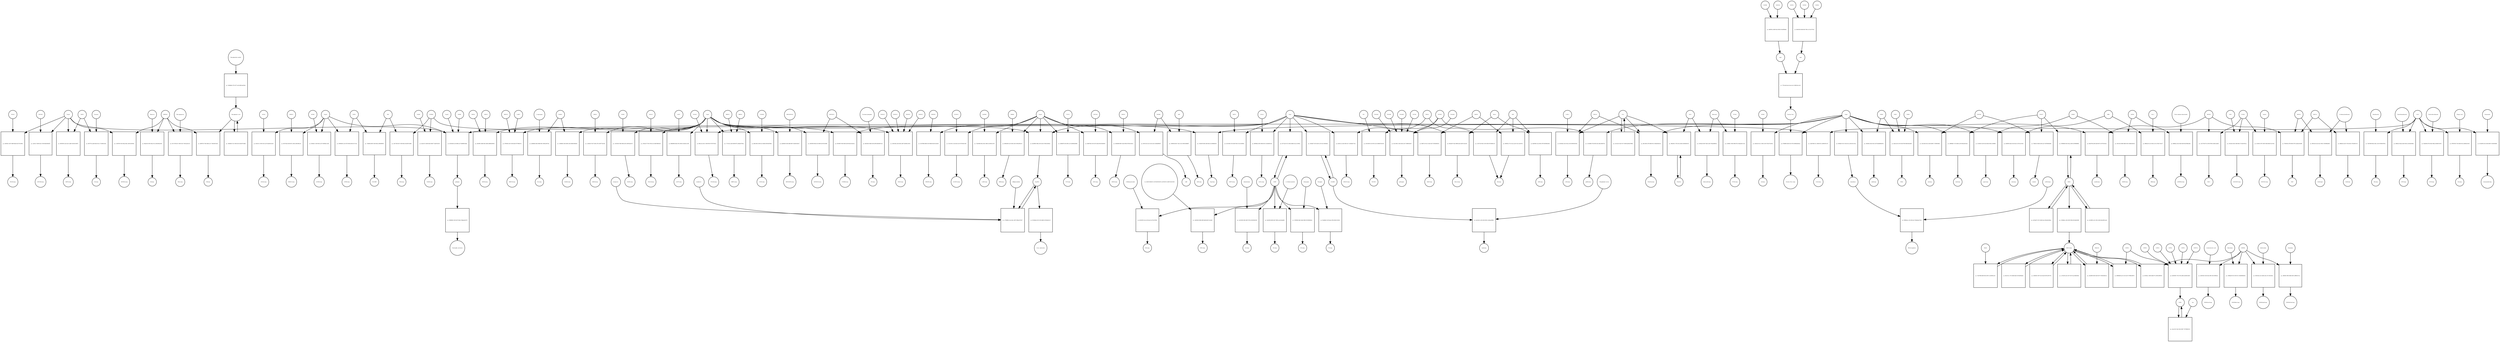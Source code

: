 strict digraph  {
Nsp14 [annotation=urn_miriam_uniprot_P0C6X7, bipartite=0, cls=macromolecule, fontsize=4, label=Nsp14, shape=circle];
"pr_5e9030ec-0a07-4b89-8da6-b252718c496e" [annotation="", bipartite=1, cls=process, fontsize=4, label="pr_5e9030ec-0a07-4b89-8da6-b252718c496e", shape=square];
PEG10comp [annotation="urn_miriam_doi_10.1101%2F2020.06.17.156455", bipartite=0, cls=complex, fontsize=4, label=PEG10comp, shape=circle];
PEG10 [annotation=urn_miriam_uniprot_Q86TG7, bipartite=0, cls=macromolecule, fontsize=4, label=PEG10, shape=circle];
"pr_1aaf5ce7-d838-4a5c-b7d0-b8ed364eff2f" [annotation="", bipartite=1, cls=process, fontsize=4, label="pr_1aaf5ce7-d838-4a5c-b7d0-b8ed364eff2f", shape=square];
ZNF250comp [annotation="urn_miriam_doi_10.1101%2F2020.06.17.156455", bipartite=0, cls=complex, fontsize=4, label=ZNF250comp, shape=circle];
ZNF250 [annotation=urn_miriam_uniprot_P15622, bipartite=0, cls=macromolecule, fontsize=4, label=ZNF250, shape=circle];
SIRT5 [annotation=urn_miriam_uniprot_Q9NXA8, bipartite=0, cls=macromolecule, fontsize=4, label=SIRT5, shape=circle];
"pr_8457f7cb-aa84-4b24-91e2-173240b13a62" [annotation="", bipartite=1, cls=process, fontsize=4, label="pr_8457f7cb-aa84-4b24-91e2-173240b13a62", shape=square];
SScomp [annotation=urn_miriam_pubmed_17355872, bipartite=0, cls=complex, fontsize=4, label=SScomp, shape=circle];
Suramin [annotation="urn_miriam_pubchem.compound_5361", bipartite=0, cls="simple chemical", fontsize=4, label=Suramin, shape=circle];
"pr_945f3059-acde-4a31-abd8-14d19ec9d478" [annotation="", bipartite=1, cls=process, fontsize=4, label="pr_945f3059-acde-4a31-abd8-14d19ec9d478", shape=square];
SIRT5comp [annotation=urn_miriam_pubmed_32353859, bipartite=0, cls=complex, fontsize=4, label=SIRT5comp, shape=circle];
IMPDH2 [annotation=urn_miriam_uniprot_P12268, bipartite=0, cls=macromolecule, fontsize=4, label=IMPDH2, shape=circle];
"pr_08aa8c45-9f35-4b2a-91ca-fb4343bee583" [annotation="", bipartite=1, cls=process, fontsize=4, label="pr_08aa8c45-9f35-4b2a-91ca-fb4343bee583", shape=square];
IRcomp [annotation=urn_miriam_pubmed_17139284, bipartite=0, cls=complex, fontsize=4, label=IRcomp, shape=circle];
Ribavirin [annotation="urn_miriam_pubchem.compound_37542|urn_miriam_doi_10.1016%2FS0140-6736(20)31042-4", bipartite=0, cls="simple chemical", fontsize=4, label=Ribavirin, shape=circle];
"pr_b37c3700-be71-4691-b4c7-05fcba2e6c10" [annotation="", bipartite=1, cls=process, fontsize=4, label="pr_b37c3700-be71-4691-b4c7-05fcba2e6c10", shape=square];
IMercomp [annotation=urn_miriam_pubmed_18506437, bipartite=0, cls=complex, fontsize=4, label=IMercomp, shape=circle];
Mercaptopurine [annotation="urn_miriam_pubchem.compound_667490", bipartite=0, cls="simple chemical", fontsize=4, label=Mercaptopurine, shape=circle];
"Mycophenolate mofetil" [annotation="urn_miriam_pubchem.compound_5281078", bipartite=0, cls="simple chemical", fontsize=4, label="Mycophenolate mofetil", shape=circle];
"pr_0228b64b-27f3-4277-bc36-6f0fc4a052bc" [annotation="", bipartite=1, cls=process, fontsize=4, label="pr_0228b64b-27f3-4277-bc36-6f0fc4a052bc", shape=square];
"Mycophenolic acid" [annotation="urn_miriam_pubchem.compound_446541|urn_miriam_pubmed_17496727", bipartite=0, cls="simple chemical", fontsize=4, label="Mycophenolic acid", shape=circle];
"pr_4d997fc9-70d3-48b2-ae17-38432fd7a441" [annotation="", bipartite=1, cls=process, fontsize=4, label="pr_4d997fc9-70d3-48b2-ae17-38432fd7a441", shape=square];
IMcomp [annotation=urn_miriam_pubmed_17496727, bipartite=0, cls=complex, fontsize=4, label=IMcomp, shape=circle];
"pr_3c389749-5183-48aa-84ee-2d613a0395d1" [annotation="", bipartite=1, cls=process, fontsize=4, label="pr_3c389749-5183-48aa-84ee-2d613a0395d1", shape=square];
INPDH2comp [annotation=urn_miriam_pubmed_32353859, bipartite=0, cls=complex, fontsize=4, label=INPDH2comp, shape=circle];
Nsp10 [annotation=urn_miriam_uniprot_P0DTD1, bipartite=0, cls=macromolecule, fontsize=4, label=Nsp10, shape=circle];
"pr_03e4211e-1983-43c6-acff-02ab03e5a3a9" [annotation="", bipartite=1, cls=process, fontsize=4, label="pr_03e4211e-1983-43c6-acff-02ab03e5a3a9", shape=square];
AP2A2comp [annotation=urn_miriam_pubmed_32353859, bipartite=0, cls=complex, fontsize=4, label=AP2A2comp, shape=circle];
AP2A2 [annotation=urn_miriam_uniprot_O94973, bipartite=0, cls=macromolecule, fontsize=4, label=AP2A2, shape=circle];
GFER [annotation=urn_miriam_uniprot_P55789, bipartite=0, cls=macromolecule, fontsize=4, label=GFER, shape=circle];
"pr_71fdd65d-d0b7-4244-9dee-affb4f9f0f5f" [annotation="", bipartite=1, cls=process, fontsize=4, label="pr_71fdd65d-d0b7-4244-9dee-affb4f9f0f5f", shape=square];
FGCOMP [annotation=urn_miriam_pubmed_10592235, bipartite=0, cls=complex, fontsize=4, label=FGCOMP, shape=circle];
FAD [annotation="urn_miriam_pubchem.compound_643975", bipartite=0, cls="simple chemical", fontsize=4, label=FAD, shape=circle];
"pr_959983d0-ca25-4570-843b-d0252e7a71a6" [annotation="", bipartite=1, cls=process, fontsize=4, label="pr_959983d0-ca25-4570-843b-d0252e7a71a6", shape=square];
GFERcomp [annotation=urn_miriam_pubmed_32353859, bipartite=0, cls=complex, fontsize=4, label=GFERcomp, shape=circle];
"pr_903718a4-d1d9-4f51-a59d-a168cf08ecd1" [annotation="", bipartite=1, cls=process, fontsize=4, label="pr_903718a4-d1d9-4f51-a59d-a168cf08ecd1", shape=square];
ERGIC1comp [annotation=urn_miriam_pubmed_32353859, bipartite=0, cls=complex, fontsize=4, label=ERGIC1comp, shape=circle];
ERGIC1 [annotation=urn_miriam_uniprot_Q969X5, bipartite=0, cls=macromolecule, fontsize=4, label=ERGIC1, shape=circle];
"pr_6558afc1-5e0f-4632-a237-65f09b2c1a06" [annotation="", bipartite=1, cls=process, fontsize=4, label="pr_6558afc1-5e0f-4632-a237-65f09b2c1a06", shape=square];
AP2M1comp [annotation=urn_miriam_pubmed_32353859, bipartite=0, cls=complex, fontsize=4, label=AP2M1comp, shape=circle];
AP2M1 [annotation=urn_miriam_uniprot_Q96CW1, bipartite=0, cls=macromolecule, fontsize=4, label=AP2M1, shape=circle];
Nsp8 [annotation="urn_miriam_uniprot_P0DTD1|urn_miriam_ncbiprotein_YP_009725304|urn_miriam_taxonomy_2697049", bipartite=0, cls=macromolecule, fontsize=4, label=Nsp8, shape=circle];
"pr_a81b9f9c-ddb0-49ee-bdfd-2d9b04e99451" [annotation="", bipartite=1, cls=process, fontsize=4, label="pr_a81b9f9c-ddb0-49ee-bdfd-2d9b04e99451", shape=square];
SRP54comp [annotation=urn_miriam_pubmed_32353859, bipartite=0, cls=complex, fontsize=4, label=SRP54comp, shape=circle];
SRP54 [annotation=urn_miriam_uniprot_P61011, bipartite=0, cls=macromolecule, fontsize=4, label=SRP54, shape=circle];
SRP19 [annotation=urn_miriam_uniprot_P09132, bipartite=0, cls=macromolecule, fontsize=4, label=SRP19, shape=circle];
"pr_ce0d24a7-8c07-4283-a7ff-e3467724c3fb" [annotation="", bipartite=1, cls=process, fontsize=4, label="pr_ce0d24a7-8c07-4283-a7ff-e3467724c3fb", shape=square];
DDX10comp [annotation=urn_miriam_pubmed_32353859, bipartite=0, cls=complex, fontsize=4, label=DDX10comp, shape=circle];
DDX10 [annotation=urn_miriam_uniprot_Q13206, bipartite=0, cls=macromolecule, fontsize=4, label=DDX10, shape=circle];
"pr_070f45fb-3a01-43f4-bfa6-f4770f6fe47a" [annotation="", bipartite=1, cls=process, fontsize=4, label="pr_070f45fb-3a01-43f4-bfa6-f4770f6fe47a", shape=square];
MEPCEcomp [annotation=urn_miriam_pubmed_29845934, bipartite=0, cls=complex, fontsize=4, label=MEPCEcomp, shape=circle];
MEPCE [annotation=urn_miriam_uniprot_Q7L2J0, bipartite=0, cls=macromolecule, fontsize=4, label=MEPCE, shape=circle];
LARP7 [annotation=urn_miriam_uniprot_Q4G0J3, bipartite=0, cls=macromolecule, fontsize=4, label=LARP7, shape=circle];
"pr_11d35346-7d46-458b-a435-e00f18a2b275" [annotation="", bipartite=1, cls=process, fontsize=4, label="pr_11d35346-7d46-458b-a435-e00f18a2b275", shape=square];
NGDNcomp [annotation=urn_miriam_pubmed_32353859, bipartite=0, cls=complex, fontsize=4, label=NGDNcomp, shape=circle];
NGDN [annotation=urn_miriam_uniprot_Q8NEJ9, bipartite=0, cls=macromolecule, fontsize=4, label=NGDN, shape=circle];
NARS2 [annotation=urn_miriam_uniprot_Q96I59, bipartite=0, cls=macromolecule, fontsize=4, label=NARS2, shape=circle];
"pr_ab0d0b02-bfd2-48b6-856c-669eeaf872e6" [annotation="", bipartite=1, cls=process, fontsize=4, label="pr_ab0d0b02-bfd2-48b6-856c-669eeaf872e6", shape=square];
NLcomp [annotation=urn_miriam_pubmed_16753178, bipartite=0, cls=complex, fontsize=4, label=NLcomp, shape=circle];
"L-Asparagine" [annotation="urn_miriam_pubchem.compound_6267", bipartite=0, cls="simple chemical", fontsize=4, label="L-Asparagine", shape=circle];
"pr_1206d643-32b5-4bf9-a342-6b08c00b38a9" [annotation="", bipartite=1, cls=process, fontsize=4, label="pr_1206d643-32b5-4bf9-a342-6b08c00b38a9", shape=square];
NARS2comp [annotation="urn_miriam_doi_10.1101%2F2020.03.31.019216", bipartite=0, cls=complex, fontsize=4, label=NARS2comp, shape=circle];
Nsp7 [annotation=urn_miriam_uniprot_P0DTD1, bipartite=0, cls=macromolecule, fontsize=4, label=Nsp7, shape=circle];
"pr_bc2fc6d0-c67d-42fd-97dd-72c5e1e89924" [annotation="", bipartite=1, cls=process, fontsize=4, label="pr_bc2fc6d0-c67d-42fd-97dd-72c5e1e89924", shape=square];
SRP72comp [annotation=urn_miriam_pubmed_32353859, bipartite=0, cls=complex, fontsize=4, label=SRP72comp, shape=circle];
SRP72 [annotation=urn_miriam_uniprot_O76094, bipartite=0, cls=macromolecule, fontsize=4, label=SRP72, shape=circle];
"pr_a70dced7-7935-474d-a1e3-8d67d69022f2" [annotation="", bipartite=1, cls=process, fontsize=4, label="pr_a70dced7-7935-474d-a1e3-8d67d69022f2", shape=square];
NOL10comp [annotation=urn_miriam_pubmed_32353859, bipartite=0, cls=complex, fontsize=4, label=NOL10comp, shape=circle];
NOL10 [annotation=urn_miriam_uniprot_Q9BSC4, bipartite=0, cls=macromolecule, fontsize=4, label=NOL10, shape=circle];
SEPSECS [annotation=urn_miriam_uniprot_Q9HD40, bipartite=0, cls=macromolecule, fontsize=4, label=SEPSECS, shape=circle];
"pr_6d2383e9-36bb-4c06-a9ff-b9dc86b7fcab" [annotation="", bipartite=1, cls=process, fontsize=4, label="pr_6d2383e9-36bb-4c06-a9ff-b9dc86b7fcab", shape=square];
SPcomp [annotation=urn_miriam_pubmed_17194211, bipartite=0, cls=complex, fontsize=4, label=SPcomp, shape=circle];
"Pyridoxal phosphate" [annotation="urn_miriam_pubchem.compound_1051", bipartite=0, cls="simple chemical", fontsize=4, label="Pyridoxal phosphate", shape=circle];
"pr_2653f936-09eb-4c54-8fdf-4a47453cfb89" [annotation="", bipartite=1, cls=process, fontsize=4, label="pr_2653f936-09eb-4c54-8fdf-4a47453cfb89", shape=square];
SEPSECScomp [annotation=urn_miriam_pubmed_32353859, bipartite=0, cls=complex, fontsize=4, label=SEPSECScomp, shape=circle];
"pr_69bd0908-26be-407a-863d-e35a8a5c2c88" [annotation="", bipartite=1, cls=process, fontsize=4, label="pr_69bd0908-26be-407a-863d-e35a8a5c2c88", shape=square];
AATFcomp [annotation=urn_miriam_pubmed_32353859, bipartite=0, cls=complex, fontsize=4, label=AATFcomp, shape=circle];
AATF [annotation=urn_miriam_uniprot_Q9NY61, bipartite=0, cls=macromolecule, fontsize=4, label=AATF, shape=circle];
MRPS5 [annotation="", bipartite=0, cls=macromolecule, fontsize=4, label=MRPS5, shape=circle];
"pr_c77a31ae-a420-468f-8f72-a0dab557f9ee" [annotation="", bipartite=1, cls=process, fontsize=4, label="pr_c77a31ae-a420-468f-8f72-a0dab557f9ee", shape=square];
MRPScomp [annotation=urn_miriam_pubmed_32353859, bipartite=0, cls=complex, fontsize=4, label=MRPScomp, shape=circle];
MRPS2 [annotation=urn_miriam_uniprot_Q9Y399, bipartite=0, cls=macromolecule, fontsize=4, label=MRPS2, shape=circle];
EXOSC2 [annotation=urn_miriam_uniprot_Q13868, bipartite=0, cls=macromolecule, fontsize=4, label=EXOSC2, shape=circle];
"pr_18b7a85a-efed-4eb5-ad87-de4483c20161" [annotation="", bipartite=1, cls=process, fontsize=4, label="pr_18b7a85a-efed-4eb5-ad87-de4483c20161", shape=square];
EXOCcomp [annotation="urn_miriam_pubmed_32353859|urn_miriam_pubmed_28514442", bipartite=0, cls=complex, fontsize=4, label=EXOCcomp, shape=circle];
EXOSC3 [annotation=urn_miriam_uniprot_Q9NQT5, bipartite=0, cls=macromolecule, fontsize=4, label=EXOSC3, shape=circle];
EXOSC5 [annotation=urn_miriam_uniprot_Q9NQT4, bipartite=0, cls=macromolecule, fontsize=4, label=EXOSC5, shape=circle];
EXOSC8 [annotation=urn_miriam_uniprot_Q96B26, bipartite=0, cls=macromolecule, fontsize=4, label=EXOSC8, shape=circle];
FOCAD [annotation=urn_miriam_uniprot_Q5VW36, bipartite=0, cls=macromolecule, fontsize=4, label=FOCAD, shape=circle];
"pr_8fd2ca3a-5b1c-4188-9f30-f7d75f754521" [annotation="", bipartite=1, cls=process, fontsize=4, label="pr_8fd2ca3a-5b1c-4188-9f30-f7d75f754521", shape=square];
FOCADcomp [annotation="urn_miriam_doi_10.1101%2F2020.06.17.156455", bipartite=0, cls=complex, fontsize=4, label=FOCADcomp, shape=circle];
"pr_db9c2843-e938-4ce3-bb0d-d1f81dd7b9de" [annotation="", bipartite=1, cls=process, fontsize=4, label="pr_db9c2843-e938-4ce3-bb0d-d1f81dd7b9de", shape=square];
CCDCcomp [annotation=urn_miriam_pubmed_32353859, bipartite=0, cls=complex, fontsize=4, label=CCDCcomp, shape=circle];
CCDC86 [annotation=urn_miriam_uniprot_Q9H6F5, bipartite=0, cls=macromolecule, fontsize=4, label=CCDC86, shape=circle];
"pr_aba9b620-293b-4dbf-8647-20edb7de44c7" [annotation="", bipartite=1, cls=process, fontsize=4, label="pr_aba9b620-293b-4dbf-8647-20edb7de44c7", shape=square];
MPHOSPHcomp [annotation=urn_miriam_pubmed_32353859, bipartite=0, cls=complex, fontsize=4, label=MPHOSPHcomp, shape=circle];
MPHOSPH10 [annotation=urn_miriam_uniprot_O00566, bipartite=0, cls=macromolecule, fontsize=4, label=MPHOSPH10, shape=circle];
RHOA [annotation=urn_miriam_uniprot_P61586, bipartite=0, cls=macromolecule, fontsize=4, label=RHOA, shape=circle];
"pr_c43371e9-9e0c-4c95-92f0-b7f16489a119" [annotation="", bipartite=1, cls=process, fontsize=4, label="pr_c43371e9-9e0c-4c95-92f0-b7f16489a119", shape=square];
RGcomp [annotation=urn_miriam_pubmed_10592235, bipartite=0, cls=complex, fontsize=4, label=RGcomp, shape=circle];
GDP [annotation="urn_miriam_pubchem.compound_135398619", bipartite=0, cls="simple chemical", fontsize=4, label=GDP, shape=circle];
"pr_de202cca-e262-4ff2-81c7-2e44da9c75ee" [annotation="", bipartite=1, cls=process, fontsize=4, label="pr_de202cca-e262-4ff2-81c7-2e44da9c75ee", shape=square];
RHOA7comp [annotation=urn_miriam_pubmed_32353859, bipartite=0, cls=complex, fontsize=4, label=RHOA7comp, shape=circle];
RAB7A [annotation=urn_miriam_uniprot_P51149, bipartite=0, cls=macromolecule, fontsize=4, label=RAB7A, shape=circle];
"pr_638f3f2a-371a-4caa-aae9-12ec1ae6167e" [annotation="", bipartite=1, cls=process, fontsize=4, label="pr_638f3f2a-371a-4caa-aae9-12ec1ae6167e", shape=square];
"pr_f68471c9-0c21-4a42-9a57-f2939a0f6210" [annotation="", bipartite=1, cls=process, fontsize=4, label="pr_f68471c9-0c21-4a42-9a57-f2939a0f6210", shape=square];
RAB7comp [annotation=urn_miriam_pubmed_32353859, bipartite=0, cls=complex, fontsize=4, label=RAB7comp, shape=circle];
COMT [annotation=urn_miriam_uniprot_P21964, bipartite=0, cls=macromolecule, fontsize=4, label=COMT, shape=circle];
"pr_bf216f39-5c4e-4c50-be22-fa747ef37fb8" [annotation="", bipartite=1, cls=process, fontsize=4, label="pr_bf216f39-5c4e-4c50-be22-fa747ef37fb8", shape=square];
MCcomp [annotation=urn_miriam_pubmed_1170911, bipartite=0, cls=complex, fontsize=4, label=MCcomp, shape=circle];
"2-Methoxyestradiol" [annotation="urn_miriam_pubchem.compound_66414", bipartite=0, cls="simple chemical", fontsize=4, label="2-Methoxyestradiol", shape=circle];
"pr_c6d202b5-0668-490f-bb08-dbf1313a2b6f" [annotation="", bipartite=1, cls=process, fontsize=4, label="pr_c6d202b5-0668-490f-bb08-dbf1313a2b6f", shape=square];
DNCcomp [annotation=urn_miriam_pubmed_10592235, bipartite=0, cls=complex, fontsize=4, label=DNCcomp, shape=circle];
"(3_4-DIHYDROXY-2-NITROPHENYL)(PHENYL)METHANONE" [annotation="urn_miriam_pubchem.compound_6914595", bipartite=0, cls="simple chemical", fontsize=4, label="(3_4-DIHYDROXY-2-NITROPHENYL)(PHENYL)METHANONE", shape=circle];
"pr_1a232390-2945-4087-8743-d318295d5528" [annotation="", bipartite=1, cls=process, fontsize=4, label="pr_1a232390-2945-4087-8743-d318295d5528", shape=square];
ACcomp [annotation=urn_miriam_pubmed_20196537, bipartite=0, cls=complex, fontsize=4, label=ACcomp, shape=circle];
Ademetionine [annotation="urn_miriam_pubchem.compound_34755", bipartite=0, cls="simple chemical", fontsize=4, label=Ademetionine, shape=circle];
"pr_42e603f4-df66-4b47-9069-ea5a55da8df4" [annotation="", bipartite=1, cls=process, fontsize=4, label="pr_42e603f4-df66-4b47-9069-ea5a55da8df4", shape=square];
DCcomp [annotation=urn_miriam_pubmed_17016423, bipartite=0, cls=complex, fontsize=4, label=DCcomp, shape=circle];
"3_5-Dinitrocatechol" [annotation="urn_miriam_pubchem.compound_3870203", bipartite=0, cls="simple chemical", fontsize=4, label="3_5-Dinitrocatechol", shape=circle];
"pr_319f3b83-6dd1-4db2-9660-910538824b3c" [annotation="", bipartite=1, cls=process, fontsize=4, label="pr_319f3b83-6dd1-4db2-9660-910538824b3c", shape=square];
NCcomp [annotation=urn_miriam_pubmed_12876237, bipartite=0, cls=complex, fontsize=4, label=NCcomp, shape=circle];
Entacapone [annotation="urn_miriam_pubchem.compound_5281081", bipartite=0, cls="simple chemical", fontsize=4, label=Entacapone, shape=circle];
"pr_f5ab48e6-3c9f-4abe-b78d-2fb012319fc4" [annotation="", bipartite=1, cls=process, fontsize=4, label="pr_f5ab48e6-3c9f-4abe-b78d-2fb012319fc4", shape=square];
TCcomp [annotation=urn_miriam_pubmed_20502133, bipartite=0, cls=complex, fontsize=4, label=TCcomp, shape=circle];
Tolcapone [annotation="urn_miriam_pubchem.compound_4659569", bipartite=0, cls="simple chemical", fontsize=4, label=Tolcapone, shape=circle];
"pr_8277aa41-67c3-445e-bb6b-0cacec21891d" [annotation="", bipartite=1, cls=process, fontsize=4, label="pr_8277aa41-67c3-445e-bb6b-0cacec21891d", shape=square];
pathogen [annotation="urn_miriam_doi_10.1101%2F2020.03.31.019216", bipartite=0, cls=complex, fontsize=4, label=pathogen, shape=circle];
"pr_209b90b5-2018-4d73-89ed-7dbba4e63370" [annotation="", bipartite=1, cls=process, fontsize=4, label="pr_209b90b5-2018-4d73-89ed-7dbba4e63370", shape=square];
Neutrophil_activation [annotation="", bipartite=0, cls=phenotype, fontsize=4, label=Neutrophil_activation, shape=circle];
RALA [annotation=urn_miriam_uniprot_P11233, bipartite=0, cls=macromolecule, fontsize=4, label=RALA, shape=circle];
"pr_fbaf9584-c2ea-483e-b7ff-f02f580af3d4" [annotation="", bipartite=1, cls=process, fontsize=4, label="pr_fbaf9584-c2ea-483e-b7ff-f02f580af3d4", shape=square];
GDPcomp [annotation=urn_miriam_pubmed_10592235, bipartite=0, cls=complex, fontsize=4, label=GDPcomp, shape=circle];
"pr_842abe97-9eaf-4886-ba26-eb837e3a5e50" [annotation="", bipartite=1, cls=process, fontsize=4, label="pr_842abe97-9eaf-4886-ba26-eb837e3a5e50", shape=square];
RALAcomp [annotation=urn_miriam_pubmed_32353859, bipartite=0, cls=complex, fontsize=4, label=RALAcomp, shape=circle];
CYB5R3 [annotation=urn_miriam_uniprot_P00387, bipartite=0, cls=macromolecule, fontsize=4, label=CYB5R3, shape=circle];
"pr_2e0173b0-4417-4f30-86a3-feb3587c6db8" [annotation="", bipartite=1, cls=process, fontsize=4, label="pr_2e0173b0-4417-4f30-86a3-feb3587c6db8", shape=square];
FADcomp [annotation=urn_miriam_pubmed_17016423, bipartite=0, cls=complex, fontsize=4, label=FADcomp, shape=circle];
"pr_beab1151-d5b9-4de4-9268-77aedb742339" [annotation="", bipartite=1, cls=process, fontsize=4, label="pr_beab1151-d5b9-4de4-9268-77aedb742339", shape=square];
NADHcomp [annotation=urn_miriam_pubmed_17341833, bipartite=0, cls=complex, fontsize=4, label=NADHcomp, shape=circle];
NADH [annotation="urn_miriam_pubchem.compound_439153", bipartite=0, cls="simple chemical", fontsize=4, label=NADH, shape=circle];
"pr_6f1009b7-f458-45b9-a639-9bc0a53ada1c" [annotation="", bipartite=1, cls=process, fontsize=4, label="pr_6f1009b7-f458-45b9-a639-9bc0a53ada1c", shape=square];
CYB5R3comp [annotation=urn_miriam_pubmed_32353859, bipartite=0, cls=complex, fontsize=4, label=CYB5R3comp, shape=circle];
"pr_8235fa48-eca9-4684-aa7f-4df68f9cdba8" [annotation="", bipartite=1, cls=process, fontsize=4, label="pr_8235fa48-eca9-4684-aa7f-4df68f9cdba8", shape=square];
Nsp9 [annotation="urn_miriam_uniprot_P0DTD1|urn_miriam_ncbiprotein_YP_009725305", bipartite=0, cls=macromolecule, fontsize=4, label=Nsp9, shape=circle];
Nsp16 [annotation=urn_miriam_uniprot_P0C6X7, bipartite=0, cls=macromolecule, fontsize=4, label=Nsp16, shape=circle];
NEMF [annotation=urn_miriam_uniprot_O60524, bipartite=0, cls=macromolecule, fontsize=4, label=NEMF, shape=circle];
homodimer [annotation=urn_miriam_pubmed_19153232, bipartite=0, cls=complex, fontsize=4, label=homodimer, shape=circle];
"pr_099f8e4a-ccfb-4166-afe7-88a0abe57d12" [annotation="", bipartite=1, cls=process, fontsize=4, label="pr_099f8e4a-ccfb-4166-afe7-88a0abe57d12", shape=square];
RNArecognition [annotation=urn_miriam_pubmed_19153232, bipartite=0, cls=complex, fontsize=4, label=RNArecognition, shape=circle];
ssRNAoligo [annotation=urn_miriam_pubmed_19153232, bipartite=0, cls="nucleic acid feature", fontsize=4, label=ssRNAoligo, shape=circle];
"pr_f436bdcf-6131-41de-8c1a-a641e9ccfc6a" [annotation="", bipartite=1, cls=process, fontsize=4, label="pr_f436bdcf-6131-41de-8c1a-a641e9ccfc6a", shape=square];
"pr_06f99b4a-d593-446d-831f-2126ed85532d" [annotation="", bipartite=1, cls=process, fontsize=4, label="pr_06f99b4a-d593-446d-831f-2126ed85532d", shape=square];
ACSLcomp [annotation=urn_miriam_pubmed_32353859, bipartite=0, cls=complex, fontsize=4, label=ACSLcomp, shape=circle];
ACSL3 [annotation="", bipartite=0, cls=macromolecule, fontsize=4, label=ACSL3, shape=circle];
CA12 [annotation=urn_miriam_uniprot_O43570, bipartite=0, cls=macromolecule, fontsize=4, label=CA12, shape=circle];
"pr_76e97b69-8b3e-4d2c-a553-8748f3d7003c" [annotation="", bipartite=1, cls=process, fontsize=4, label="pr_76e97b69-8b3e-4d2c-a553-8748f3d7003c", shape=square];
BZcomp [annotation=urn_miriam_pubmed_19119014, bipartite=0, cls=complex, fontsize=4, label=BZcomp, shape=circle];
Benzthiazide [annotation="urn_miriam_pubchem.compound_2343", bipartite=0, cls="simple chemical", fontsize=4, label=Benzthiazide, shape=circle];
"pr_6388a1ef-8aba-4ab5-825d-ca55e8a456bd" [annotation="", bipartite=1, cls=process, fontsize=4, label="pr_6388a1ef-8aba-4ab5-825d-ca55e8a456bd", shape=square];
HFTcomp [annotation=urn_miriam_pubmed_19119014, bipartite=0, cls=complex, fontsize=4, label=HFTcomp, shape=circle];
Hydroflumethiazide [annotation="urn_miriam_pubchem.compound_70876165", bipartite=0, cls="simple chemical", fontsize=4, label=Hydroflumethiazide, shape=circle];
"pr_f34a695d-9702-48a3-96da-29209d17dd72" [annotation="", bipartite=1, cls=process, fontsize=4, label="pr_f34a695d-9702-48a3-96da-29209d17dd72", shape=square];
HCTcomp [annotation=urn_miriam_pubmed_19119014, bipartite=0, cls=complex, fontsize=4, label=HCTcomp, shape=circle];
Hydrochlorothiazide [annotation="urn_miriam_pubchem.compound_3639", bipartite=0, cls="simple chemical", fontsize=4, label=Hydrochlorothiazide, shape=circle];
"pr_d79057b8-7136-420b-915e-eb4f4ee9c56f" [annotation="", bipartite=1, cls=process, fontsize=4, label="pr_d79057b8-7136-420b-915e-eb4f4ee9c56f", shape=square];
EAcomp [annotation=urn_miriam_pubmed_20185318, bipartite=0, cls=complex, fontsize=4, label=EAcomp, shape=circle];
"Ellagic Acid" [annotation="urn_miriam_pubchem.compound_5281855", bipartite=0, cls="simple chemical", fontsize=4, label="Ellagic Acid", shape=circle];
"pr_815a6f05-b152-443f-b094-7c64381f6d91" [annotation="", bipartite=1, cls=process, fontsize=4, label="pr_815a6f05-b152-443f-b094-7c64381f6d91", shape=square];
ZonisamideComp [annotation=urn_miriam_pubmed_19703035, bipartite=0, cls=complex, fontsize=4, label=ZonisamideComp, shape=circle];
Zonisamide [annotation="urn_miriam_pubchem.substance_5734", bipartite=0, cls="simple chemical", fontsize=4, label=Zonisamide, shape=circle];
"pr_cdde7806-f11c-4084-8512-a4094478c147" [annotation="", bipartite=1, cls=process, fontsize=4, label="pr_cdde7806-f11c-4084-8512-a4094478c147", shape=square];
CA12comp [annotation="urn_miriam_doi_10.1101%2F2020.06.17.156455", bipartite=0, cls=complex, fontsize=4, label=CA12comp, shape=circle];
"pr_cfb3bd17-6e7b-4e93-a13f-5ee133820de4" [annotation="", bipartite=1, cls=process, fontsize=4, label="pr_cfb3bd17-6e7b-4e93-a13f-5ee133820de4", shape=square];
SCARB1 [annotation=urn_miriam_uniprot_Q8WTV0, bipartite=0, cls=macromolecule, fontsize=4, label=SCARB1, shape=circle];
"pr_8a31fe91-e350-42f4-9920-c5e6bae8996c" [annotation="", bipartite=1, cls=process, fontsize=4, label="pr_8a31fe91-e350-42f4-9920-c5e6bae8996c", shape=square];
lipidcomp [annotation=urn_miriam_pubmed_16530182, bipartite=0, cls=complex, fontsize=4, label=lipidcomp, shape=circle];
"Phosphatidyl serine" [annotation="urn_miriam_pubchem.compound_6323481", bipartite=0, cls="simple chemical", fontsize=4, label="Phosphatidyl serine", shape=circle];
Nsp12 [annotation=urn_miriam_uniprot_P0DTD1, bipartite=0, cls=macromolecule, fontsize=4, label=Nsp12, shape=circle];
"pr_9c30780b-0660-4139-9d8d-65e0213a61d8" [annotation="", bipartite=1, cls=process, fontsize=4, label="pr_9c30780b-0660-4139-9d8d-65e0213a61d8", shape=square];
MYCBPcomp [annotation=urn_miriam_pubmed_32353859, bipartite=0, cls=complex, fontsize=4, label=MYCBPcomp, shape=circle];
MYCBP2 [annotation=urn_miriam_uniprot_O75592, bipartite=0, cls=macromolecule, fontsize=4, label=MYCBP2, shape=circle];
"pr_33ce510e-c1ad-4a43-a5c9-67f185dc35df" [annotation="", bipartite=1, cls=process, fontsize=4, label="pr_33ce510e-c1ad-4a43-a5c9-67f185dc35df", shape=square];
ZC3H7Acomp [annotation=urn_miriam_pubmed_32353859, bipartite=0, cls=complex, fontsize=4, label=ZC3H7Acomp, shape=circle];
"ZC3H7A " [annotation=urn_miriam_uniprot_Q8IWR0, bipartite=0, cls=macromolecule, fontsize=4, label="ZC3H7A ", shape=circle];
"pr_75ab39bd-402a-44ec-b0b0-2cb189c4c339" [annotation="", bipartite=1, cls=process, fontsize=4, label="pr_75ab39bd-402a-44ec-b0b0-2cb189c4c339", shape=square];
LARPcomp [annotation=urn_miriam_pubmed_32353859, bipartite=0, cls=complex, fontsize=4, label=LARPcomp, shape=circle];
"LARP4B " [annotation=urn_miriam_uniprot_Q92615, bipartite=0, cls=macromolecule, fontsize=4, label="LARP4B ", shape=circle];
"pr_8083b369-2a33-445f-a5d3-1905a5f9a3c0" [annotation="", bipartite=1, cls=process, fontsize=4, label="pr_8083b369-2a33-445f-a5d3-1905a5f9a3c0", shape=square];
RBMcomp [annotation=urn_miriam_pubmed_32353859, bipartite=0, cls=complex, fontsize=4, label=RBMcomp, shape=circle];
RBM41 [annotation=urn_miriam_uniprot_Q96IZ5, bipartite=0, cls=macromolecule, fontsize=4, label=RBM41, shape=circle];
"pr_2b46df78-2f1d-4fff-ac53-b2fb94ab58b6" [annotation="", bipartite=1, cls=process, fontsize=4, label="pr_2b46df78-2f1d-4fff-ac53-b2fb94ab58b6", shape=square];
TCFcomp [annotation=urn_miriam_pubmed_32353859, bipartite=0, cls=complex, fontsize=4, label=TCFcomp, shape=circle];
TCF12 [annotation=urn_miriam_uniprot_Q99081, bipartite=0, cls=macromolecule, fontsize=4, label=TCF12, shape=circle];
"pr_b6b8756d-c933-4a76-a8ed-09c81f2b8303" [annotation="", bipartite=1, cls=process, fontsize=4, label="pr_b6b8756d-c933-4a76-a8ed-09c81f2b8303", shape=square];
ZNFcomp [annotation=urn_miriam_pubmed_32353859, bipartite=0, cls=complex, fontsize=4, label=ZNFcomp, shape=circle];
ZNF318 [annotation=urn_miriam_uniprot_Q5VUA4, bipartite=0, cls=macromolecule, fontsize=4, label=ZNF318, shape=circle];
BCKDK [annotation=urn_miriam_uniprot_O14874, bipartite=0, cls=macromolecule, fontsize=4, label=BCKDK, shape=circle];
"pr_3309655d-b8c7-4a5c-b1c8-396314d4bf67" [annotation="", bipartite=1, cls=process, fontsize=4, label="pr_3309655d-b8c7-4a5c-b1c8-396314d4bf67", shape=square];
ADPcomp [annotation=urn_miriam_pubmed_17016423, bipartite=0, cls=complex, fontsize=4, label=ADPcomp, shape=circle];
ADP [annotation="urn_miriam_pubchem.compound_6022", bipartite=0, cls="simple chemical", fontsize=4, label=ADP, shape=circle];
"pr_0b76c33e-4ce3-41a9-a225-328ebdff0457" [annotation="", bipartite=1, cls=process, fontsize=4, label="pr_0b76c33e-4ce3-41a9-a225-328ebdff0457", shape=square];
s389 [annotation=urn_miriam_pubmed_32353859, bipartite=0, cls=complex, fontsize=4, label=s389, shape=circle];
"pr_0e0b6698-8f81-42a6-839b-d7f3631e82c8" [annotation="", bipartite=1, cls=process, fontsize=4, label="pr_0e0b6698-8f81-42a6-839b-d7f3631e82c8", shape=square];
SBNOcomp [annotation=urn_miriam_pubmed_32353859, bipartite=0, cls=complex, fontsize=4, label=SBNOcomp, shape=circle];
SBNO1 [annotation=urn_miriam_uniprot_A3KN83, bipartite=0, cls=macromolecule, fontsize=4, label=SBNO1, shape=circle];
Nsp7812 [annotation="urn_miriam_doi_10.1126%2Fscience.abc1560", bipartite=0, cls=complex, fontsize=4, label=Nsp7812, shape=circle];
"pr_81246ebd-c9f1-4192-b680-41593eb81e19" [annotation="", bipartite=1, cls=process, fontsize=4, label="pr_81246ebd-c9f1-4192-b680-41593eb81e19", shape=square];
virus_replication [annotation="urn_miriam_doi_10.1126%2Fscience.abc1560", bipartite=0, cls=phenotype, fontsize=4, label=virus_replication, shape=circle];
"pr_9ae0f881-080a-4519-ab33-47d63c65b9a2" [annotation="", bipartite=1, cls=process, fontsize=4, label="pr_9ae0f881-080a-4519-ab33-47d63c65b9a2", shape=square];
ELN [annotation=urn_miriam_uniprot_P15502, bipartite=0, cls=macromolecule, fontsize=4, label=ELN, shape=circle];
"pr_22106aa6-5b67-44a9-a16d-758aab9bf9cb" [annotation="", bipartite=1, cls=process, fontsize=4, label="pr_22106aa6-5b67-44a9-a16d-758aab9bf9cb", shape=square];
RofecoxibComp [annotation="urn_miriam_pubmed_17620346|urn_miriam_pubmed_16679386", bipartite=0, cls=complex, fontsize=4, label=RofecoxibComp, shape=circle];
Rofecoxib [annotation="urn_miriam_pubchem.compound_5090", bipartite=0, cls="simple chemical", fontsize=4, label=Rofecoxib, shape=circle];
EDNRA [annotation=urn_miriam_uniprot_P25101, bipartite=0, cls=macromolecule, fontsize=4, label=EDNRA, shape=circle];
"pr_3e6919e6-21b4-4e0a-9f4f-1fb1109f0eda" [annotation="", bipartite=1, cls=process, fontsize=4, label="pr_3e6919e6-21b4-4e0a-9f4f-1fb1109f0eda", shape=square];
EDNRAcetComp [annotation=urn_miriam_pubmed_10727528, bipartite=0, cls=complex, fontsize=4, label=EDNRAcetComp, shape=circle];
"Acetylsalicylic acid" [annotation="urn_miriam_pubchem.compound_2244", bipartite=0, cls="simple chemical", fontsize=4, label="Acetylsalicylic acid", shape=circle];
"pr_1598ba60-f353-41f0-8111-fb44060b833b" [annotation="", bipartite=1, cls=process, fontsize=4, label="pr_1598ba60-f353-41f0-8111-fb44060b833b", shape=square];
EDNRMacComp [annotation="urn_miriam_pubmed_24261583|urn_miriam_pubmed_22862294|urn_miriam_pubmed_22458347", bipartite=0, cls=complex, fontsize=4, label=EDNRMacComp, shape=circle];
Macitentan [annotation="urn_miriam_pubchem.compound_16004692", bipartite=0, cls="simple chemical", fontsize=4, label=Macitentan, shape=circle];
"pr_910033a0-acfe-4d28-a2fa-5271c96cd3fa" [annotation="", bipartite=1, cls=process, fontsize=4, label="pr_910033a0-acfe-4d28-a2fa-5271c96cd3fa", shape=square];
EDNRAmbComp [annotation=urn_miriam_pubmed_20811346, bipartite=0, cls=complex, fontsize=4, label=EDNRAmbComp, shape=circle];
Ambrisentan [annotation="urn_miriam_pubchem.compound_6918493", bipartite=0, cls="simple chemical", fontsize=4, label=Ambrisentan, shape=circle];
"pr_14f6f381-8963-48b4-b5f0-cd8ff0ef115a" [annotation="", bipartite=1, cls=process, fontsize=4, label="pr_14f6f381-8963-48b4-b5f0-cd8ff0ef115a", shape=square];
EDNRASitaComp [annotation=urn_miriam_pubmed_17472992, bipartite=0, cls=complex, fontsize=4, label=EDNRASitaComp, shape=circle];
Sitaxentan [annotation="urn_miriam_pubchem.compound_643975", bipartite=0, cls="simple chemical", fontsize=4, label=Sitaxentan, shape=circle];
AIFM1 [annotation=urn_miriam_uniprot_O95831, bipartite=0, cls=macromolecule, fontsize=4, label=AIFM1, shape=circle];
"pr_f4686bca-6223-4bef-bd59-66a78b9eeb6c" [annotation="", bipartite=1, cls=process, fontsize=4, label="pr_f4686bca-6223-4bef-bd59-66a78b9eeb6c", shape=square];
AIFMFlaComp [annotation="urn_miriam_pubmed_17016423|urn_miriam_pubmed_17139284|urn_miriam_pubmed_10592235", bipartite=0, cls=complex, fontsize=4, label=AIFMFlaComp, shape=circle];
"Flavin adenine dinucleotide" [annotation="urn_miriam_pubchem.compound_643975", bipartite=0, cls="simple chemical", fontsize=4, label="Flavin adenine dinucleotide", shape=circle];
PCSK1 [annotation="", bipartite=0, cls=macromolecule, fontsize=4, label=PCSK1, shape=circle];
"pr_e31fa2b3-e66c-4b4f-86e5-572a0e07beca" [annotation="", bipartite=1, cls=process, fontsize=4, label="pr_e31fa2b3-e66c-4b4f-86e5-572a0e07beca", shape=square];
NECENVComp [annotation=urn_miriam_pubmed_8940009, bipartite=0, cls=complex, fontsize=4, label=NECENVComp, shape=circle];
ENV [annotation="urn_miriam_uniprot_A0A517FIL8|urn_miriam_taxonomy_11676", bipartite=0, cls=macromolecule, fontsize=4, label=ENV, shape=circle];
"pr_fc20b312-9f72-44b7-8e9b-d0b27a3c47da" [annotation="", bipartite=1, cls=process, fontsize=4, label="pr_fc20b312-9f72-44b7-8e9b-d0b27a3c47da", shape=square];
NECINsComp [annotation="urn_miriam_pubmed_17016423|urn_miriam_pubmed_17139284", bipartite=0, cls=complex, fontsize=4, label=NECINsComp, shape=circle];
Insulin [annotation=urn_miriam_uniprot_P01308, bipartite=0, cls=macromolecule, fontsize=4, label=Insulin, shape=circle];
MAT2A [annotation=urn_miriam_uniprot_P31153, bipartite=0, cls=macromolecule, fontsize=4, label=MAT2A, shape=circle];
"pr_8ff4c4e4-5acb-4ac5-98e1-3f5389bd2d05" [annotation="", bipartite=1, cls=process, fontsize=4, label="pr_8ff4c4e4-5acb-4ac5-98e1-3f5389bd2d05", shape=square];
SAdComp2 [annotation="urn_miriam_pubmed_12660248|urn_miriam_pubmed_12023972|urn_miriam_pubmed_11596649", bipartite=0, cls=complex, fontsize=4, label=SAdComp2, shape=circle];
"S-Adenosylmethionine" [annotation="urn_miriam_pubchem.compound_34755", bipartite=0, cls="simple chemical", fontsize=4, label="S-Adenosylmethionine", shape=circle];
PTGS2 [annotation="", bipartite=0, cls=macromolecule, fontsize=4, label=PTGS2, shape=circle];
"pr_ec6488c1-9926-40fb-874c-08aaba61cc4b" [annotation="", bipartite=1, cls=process, fontsize=4, label="pr_ec6488c1-9926-40fb-874c-08aaba61cc4b", shape=square];
PTGScomp [annotation=urn_miriam_pubmed_20724158, bipartite=0, cls=complex, fontsize=4, label=PTGScomp, shape=circle];
MAT1A [annotation=urn_miriam_uniprot_Q00266, bipartite=0, cls=macromolecule, fontsize=4, label=MAT1A, shape=circle];
"pr_d9bd4e3a-da57-47d2-b422-57fd23f6c7e0" [annotation="", bipartite=1, cls=process, fontsize=4, label="pr_d9bd4e3a-da57-47d2-b422-57fd23f6c7e0", shape=square];
SAdComp [annotation="urn_miriam_pubmed_12631701|urn_miriam_pubmed_12060674|urn_miriam_pubmed_11301045|urn_miriam_pubmed_12660248", bipartite=0, cls=complex, fontsize=4, label=SAdComp, shape=circle];
"EDN1-homo" [annotation=urn_miriam_pubmed_17678888, bipartite=0, cls=complex, fontsize=4, label="EDN1-homo", shape=circle];
"pr_86e135cc-e7f2-4b8d-8ab0-207de085bda6" [annotation="", bipartite=1, cls=process, fontsize=4, label="pr_86e135cc-e7f2-4b8d-8ab0-207de085bda6", shape=square];
"pr_c25cd8b8-375d-465f-af2e-dbe220f6279c" [annotation="", bipartite=1, cls=process, fontsize=4, label="pr_c25cd8b8-375d-465f-af2e-dbe220f6279c", shape=square];
gtf2f2comp [annotation=urn_miriam_pubmed_32353859, bipartite=0, cls=complex, fontsize=4, label=gtf2f2comp, shape=circle];
GTF2F2 [annotation="urn_miriam_uniprot_P13984|urn_miriam_pubmed_10428810", bipartite=0, cls=macromolecule, fontsize=4, label=GTF2F2, shape=circle];
"pr_a85c5658-c878-4664-95c1-b02be824e51e" [annotation="", bipartite=1, cls=process, fontsize=4, label="pr_a85c5658-c878-4664-95c1-b02be824e51e", shape=square];
Fibrillincomp [annotation=urn_miriam_pubmed_32353859, bipartite=0, cls=complex, fontsize=4, label=Fibrillincomp, shape=circle];
PLG [annotation="", bipartite=0, cls=macromolecule, fontsize=4, label=PLG, shape=circle];
FBLN5 [annotation="", bipartite=0, cls=macromolecule, fontsize=4, label=FBLN5, shape=circle];
"pr_cf4e8b5a-6e6e-46c2-b279-bb28b06b3f1b" [annotation="", bipartite=1, cls=process, fontsize=4, label="pr_cf4e8b5a-6e6e-46c2-b279-bb28b06b3f1b", shape=square];
nek9comp [annotation=urn_miriam_pubmed_32353859, bipartite=0, cls=complex, fontsize=4, label=nek9comp, shape=circle];
NEK9 [annotation=urn_miriam_uniprot_Q8TD19, bipartite=0, cls=macromolecule, fontsize=4, label=NEK9, shape=circle];
"pr_53c46fcb-5a59-4cb3-b62d-364ec1d368b8" [annotation="", bipartite=1, cls=process, fontsize=4, label="pr_53c46fcb-5a59-4cb3-b62d-364ec1d368b8", shape=square];
spartcomp [annotation=urn_miriam_pubmed_32353859, bipartite=0, cls=complex, fontsize=4, label=spartcomp, shape=circle];
SPART [annotation=urn_miriam_uniprot_Q8N0X7, bipartite=0, cls=macromolecule, fontsize=4, label=SPART, shape=circle];
"pr_30a28ce9-4cc1-4852-a355-f7d2e75ee92b" [annotation="", bipartite=1, cls=process, fontsize=4, label="pr_30a28ce9-4cc1-4852-a355-f7d2e75ee92b", shape=square];
eifcomp [annotation=urn_miriam_pubmed_32353859, bipartite=0, cls=complex, fontsize=4, label=eifcomp, shape=circle];
EIF4H [annotation="urn_miriam_uniprot_Q15056|urn_miriam_pubmed_10585411|urn_miriam_pubmed_11418588", bipartite=0, cls=macromolecule, fontsize=4, label=EIF4H, shape=circle];
"pr_28998db7-e753-4829-ac94-f582a4e91a6e" [annotation="", bipartite=1, cls=process, fontsize=4, label="pr_28998db7-e753-4829-ac94-f582a4e91a6e", shape=square];
dcafcomp [annotation=urn_miriam_pubmed_32353859, bipartite=0, cls=complex, fontsize=4, label=dcafcomp, shape=circle];
DCAF7 [annotation="urn_miriam_uniprot_P61962|urn_miriam_pubmed_16887337|urn_miriam_pubmed_16949367", bipartite=0, cls=macromolecule, fontsize=4, label=DCAF7, shape=circle];
"pr_33ee32b5-621e-4a58-a880-7c7508916b05" [annotation="", bipartite=1, cls=process, fontsize=4, label="pr_33ee32b5-621e-4a58-a880-7c7508916b05", shape=square];
znfcomp [annotation=urn_miriam_pubmed_32353859, bipartite=0, cls=complex, fontsize=4, label=znfcomp, shape=circle];
ZNF503 [annotation=urn_miriam_uniprot_Q96F45, bipartite=0, cls=macromolecule, fontsize=4, label=ZNF503, shape=circle];
"pr_b2df83f0-dabe-45c8-ba52-c9272ea130e2" [annotation="", bipartite=1, cls=process, fontsize=4, label="pr_b2df83f0-dabe-45c8-ba52-c9272ea130e2", shape=square];
mibcomp [annotation=urn_miriam_pubmed_32353859, bipartite=0, cls=complex, fontsize=4, label=mibcomp, shape=circle];
MIB1 [annotation="urn_miriam_uniprot_Q86YT6|urn_miriam_pubmed_24185901", bipartite=0, cls=macromolecule, fontsize=4, label=MIB1, shape=circle];
"pr_76dd5c35-8de4-4ef0-aa37-d07805fb44d9" [annotation="", bipartite=1, cls=process, fontsize=4, label="pr_76dd5c35-8de4-4ef0-aa37-d07805fb44d9", shape=square];
dcafznf [annotation=urn_miriam_pubmed_27705803, bipartite=0, cls=complex, fontsize=4, label=dcafznf, shape=circle];
"pr_8758bffb-0eb6-43cf-8743-d4f8a8abd3a2" [annotation="", bipartite=1, cls=process, fontsize=4, label="pr_8758bffb-0eb6-43cf-8743-d4f8a8abd3a2", shape=square];
"Nuclear Pore comp" [annotation=urn_miriam_pubmed_32353859, bipartite=0, cls=complex, fontsize=4, label="Nuclear Pore comp", shape=circle];
"Nuclear Pore" [annotation=urn_miriam_pubmed_32296183, bipartite=0, cls=complex, fontsize=4, label="Nuclear Pore", shape=circle];
NUP214 [annotation=urn_miriam_uniprot_P35658, bipartite=0, cls=macromolecule, fontsize=4, label=NUP214, shape=circle];
"pr_eb6659ca-8a98-43a3-8454-fc9a2ffbd6ab" [annotation="", bipartite=1, cls=process, fontsize=4, label="pr_eb6659ca-8a98-43a3-8454-fc9a2ffbd6ab", shape=square];
nup2 [annotation=urn_miriam_pubmed_9049309, bipartite=0, cls=complex, fontsize=4, label=nup2, shape=circle];
NUP88 [annotation="urn_miriam_uniprot_Q99567|urn_miriam_pubmed_30543681", bipartite=0, cls=macromolecule, fontsize=4, label=NUP88, shape=circle];
"pr_7270ca09-ebcd-4ca4-a3c2-28093c8cc9c9" [annotation="", bipartite=1, cls=process, fontsize=4, label="pr_7270ca09-ebcd-4ca4-a3c2-28093c8cc9c9", shape=square];
nup1 [annotation=urn_miriam_pubmed_12196509, bipartite=0, cls=complex, fontsize=4, label=nup1, shape=circle];
"pr_e6145308-5ca9-447a-bc25-b406d72d1258" [annotation="", bipartite=1, cls=process, fontsize=4, label="pr_e6145308-5ca9-447a-bc25-b406d72d1258", shape=square];
"TAT-HIV" [annotation=urn_miriam_pubmed_8934526, bipartite=0, cls=complex, fontsize=4, label="TAT-HIV", shape=circle];
TAT [annotation="urn_miriam_uniprot_A6MI22|urn_miriam_taxonomy_11676", bipartite=0, cls=macromolecule, fontsize=4, label=TAT, shape=circle];
EDN1 [annotation=urn_miriam_ncbigene_1906, bipartite=0, cls="nucleic acid feature", fontsize=4, label=EDN1, shape=circle];
"pr_a72bb82a-c442-4395-959b-6410a8b1fd90" [annotation="", bipartite=1, cls=process, fontsize=4, label="pr_a72bb82a-c442-4395-959b-6410a8b1fd90", shape=square];
BAG6 [annotation=urn_miriam_uniprot_P46379, bipartite=0, cls=macromolecule, fontsize=4, label=BAG6, shape=circle];
"pr_76e0798d-6d0f-405e-8d70-ce5d3981a3e3" [annotation="", bipartite=1, cls=process, fontsize=4, label="pr_76e0798d-6d0f-405e-8d70-ce5d3981a3e3", shape=square];
Vpr [annotation="urn_miriam_uniprot_I2A5W5|urn_miriam_taxonomy_11676", bipartite=0, cls=macromolecule, fontsize=4, label=Vpr, shape=circle];
"pr_a5ea1241-54a5-49c6-9667-75579b834112" [annotation="", bipartite=1, cls=process, fontsize=4, label="pr_a5ea1241-54a5-49c6-9667-75579b834112", shape=square];
COPS [annotation=urn_miriam_pubmed_16045761, bipartite=0, cls=complex, fontsize=4, label=COPS, shape=circle];
"pr_8908b4d6-aa51-4c54-a927-6790fdc08f72" [annotation="", bipartite=1, cls=process, fontsize=4, label="pr_8908b4d6-aa51-4c54-a927-6790fdc08f72", shape=square];
COPS6 [annotation=urn_miriam_uniprot_Q7L5N1, bipartite=0, cls=macromolecule, fontsize=4, label=COPS6, shape=circle];
"pr_e26edf99-3820-4ef6-8197-576403446c42" [annotation="", bipartite=1, cls=process, fontsize=4, label="pr_e26edf99-3820-4ef6-8197-576403446c42", shape=square];
UBQLN4 [annotation=urn_miriam_uniprot_Q9NRR5, bipartite=0, cls=macromolecule, fontsize=4, label=UBQLN4, shape=circle];
"pr_4b7b0ecc-4604-4dfd-877a-8f50c69f05e0" [annotation="", bipartite=1, cls=process, fontsize=4, label="pr_4b7b0ecc-4604-4dfd-877a-8f50c69f05e0", shape=square];
"pr_c01bd57b-6ffa-4d5f-bfeb-2ec060bb9e58" [annotation="", bipartite=1, cls=process, fontsize=4, label="pr_c01bd57b-6ffa-4d5f-bfeb-2ec060bb9e58", shape=square];
NspComp [annotation=urn_miriam_pubmed_32296183, bipartite=0, cls=complex, fontsize=4, label=NspComp, shape=circle];
"pr_293c03c6-0866-4d84-9100-104db5ed9a15" [annotation="", bipartite=1, cls=process, fontsize=4, label="pr_293c03c6-0866-4d84-9100-104db5ed9a15", shape=square];
SPARTcomp [annotation=urn_miriam_pubmed_19765186, bipartite=0, cls=complex, fontsize=4, label=SPARTcomp, shape=circle];
MAT2B [annotation="urn_miriam_uniprot_Q9NZL9|urn_miriam_pubmed_10644686|urn_miriam_pubmed_23189196|urn_miriam_pubmed_25075345|urn_miriam_pubmed_23425511", bipartite=0, cls=macromolecule, fontsize=4, label=MAT2B, shape=circle];
"pr_c3e377d0-971e-407d-878b-5cb4fe1add29" [annotation="", bipartite=1, cls=process, fontsize=4, label="pr_c3e377d0-971e-407d-878b-5cb4fe1add29", shape=square];
NEC1 [annotation=urn_miriam_pubmed_25544563, bipartite=0, cls=complex, fontsize=4, label=NEC1, shape=circle];
"pr_9688a2e9-a1e3-40cb-a1c9-a70dc17ba1f7" [annotation="", bipartite=1, cls=process, fontsize=4, label="pr_9688a2e9-a1e3-40cb-a1c9-a70dc17ba1f7", shape=square];
MIBcomp [annotation=urn_miriam_pubmed_21985982, bipartite=0, cls=complex, fontsize=4, label=MIBcomp, shape=circle];
DLL1 [annotation=urn_miriam_uniprot_O00548, bipartite=0, cls=macromolecule, fontsize=4, label=DLL1, shape=circle];
"pr_6da5070b-af04-4a90-8473-5d770f139ee1" [annotation="", bipartite=1, cls=process, fontsize=4, label="pr_6da5070b-af04-4a90-8473-5d770f139ee1", shape=square];
mat2bcomp [annotation=urn_miriam_pubmed_32353859, bipartite=0, cls=complex, fontsize=4, label=mat2bcomp, shape=circle];
"pr_799c803a-67f8-4963-9791-da3ba533e6f8" [annotation="", bipartite=1, cls=process, fontsize=4, label="pr_799c803a-67f8-4963-9791-da3ba533e6f8", shape=square];
MAT [annotation=urn_miriam_pubmed_12671891, bipartite=0, cls=complex, fontsize=4, label=MAT, shape=circle];
COPS2 [annotation=urn_miriam_uniprot_P61201, bipartite=0, cls=macromolecule, fontsize=4, label=COPS2, shape=circle];
"pr_b2206596-737b-4736-a99b-4a34d47ad67e" [annotation="", bipartite=1, cls=process, fontsize=4, label="pr_b2206596-737b-4736-a99b-4a34d47ad67e", shape=square];
COPS4 [annotation=urn_miriam_uniprot_Q9UBW8, bipartite=0, cls=macromolecule, fontsize=4, label=COPS4, shape=circle];
COPS5 [annotation=urn_miriam_uniprot_Q92905, bipartite=0, cls=macromolecule, fontsize=4, label=COPS5, shape=circle];
COPS7A [annotation=urn_miriam_uniprot_Q9UBW8, bipartite=0, cls=macromolecule, fontsize=4, label=COPS7A, shape=circle];
COPS8 [annotation=urn_miriam_uniprot_Q99627, bipartite=0, cls=macromolecule, fontsize=4, label=COPS8, shape=circle];
"pr_25083f54-1997-4ec8-be28-467bc5f9737b" [annotation="", bipartite=1, cls=process, fontsize=4, label="pr_25083f54-1997-4ec8-be28-467bc5f9737b", shape=square];
"pr_ca7fa5f4-eefe-4337-9237-bac248d18026" [annotation="", bipartite=1, cls=process, fontsize=4, label="pr_ca7fa5f4-eefe-4337-9237-bac248d18026", shape=square];
"pr_c6c4983f-ac9c-459c-b3d3-b62e099c3ae6" [annotation="", bipartite=1, cls=process, fontsize=4, label="pr_c6c4983f-ac9c-459c-b3d3-b62e099c3ae6", shape=square];
"pr_0adece26-5c59-4c9b-879d-04b559a4eddf" [annotation="", bipartite=1, cls=process, fontsize=4, label="pr_0adece26-5c59-4c9b-879d-04b559a4eddf", shape=square];
NEKs [annotation=urn_miriam_pubmed_28514442, bipartite=0, cls=complex, fontsize=4, label=NEKs, shape=circle];
NEK7 [annotation=urn_miriam_uniprot_Q8TDX7, bipartite=0, cls=macromolecule, fontsize=4, label=NEK7, shape=circle];
NEK6 [annotation=urn_miriam_uniprot_Q9HC98, bipartite=0, cls=macromolecule, fontsize=4, label=NEK6, shape=circle];
"pr_02ce19b5-c1bb-4cd8-a120-7148f81822b7" [annotation="", bipartite=1, cls=process, fontsize=4, label="pr_02ce19b5-c1bb-4cd8-a120-7148f81822b7", shape=square];
gtfrnapoly [annotation=urn_miriam_pubmed_26344197, bipartite=0, cls=complex, fontsize=4, label=gtfrnapoly, shape=circle];
GTF2B [annotation=urn_miriam_uniprot_Q00403, bipartite=0, cls=macromolecule, fontsize=4, label=GTF2B, shape=circle];
POLR2A [annotation=urn_miriam_uniprot_P30876, bipartite=0, cls=macromolecule, fontsize=4, label=POLR2A, shape=circle];
POLR2B [annotation=urn_miriam_uniprot_P30876, bipartite=0, cls=macromolecule, fontsize=4, label=POLR2B, shape=circle];
POLR2E [annotation=urn_miriam_uniprot_P19388, bipartite=0, cls=macromolecule, fontsize=4, label=POLR2E, shape=circle];
POLR2G [annotation=urn_miriam_uniprot_P62487, bipartite=0, cls=macromolecule, fontsize=4, label=POLR2G, shape=circle];
NUP54 [annotation=urn_miriam_uniprot_Q7Z3B4, bipartite=0, cls=macromolecule, fontsize=4, label=NUP54, shape=circle];
"pr_d9ed523b-5b48-48a7-8f5e-2c312a7f74e5" [annotation="", bipartite=1, cls=process, fontsize=4, label="pr_d9ed523b-5b48-48a7-8f5e-2c312a7f74e5", shape=square];
NUP58 [annotation=urn_miriam_uniprot_Q9BVL2, bipartite=0, cls=macromolecule, fontsize=4, label=NUP58, shape=circle];
NUP62 [annotation=urn_miriam_uniprot_P37198, bipartite=0, cls=macromolecule, fontsize=4, label=NUP62, shape=circle];
"pr_ad7a8a97-1b72-43d9-b1ab-59dcdb1460ae" [annotation="", bipartite=1, cls=process, fontsize=4, label="pr_ad7a8a97-1b72-43d9-b1ab-59dcdb1460ae", shape=square];
"pr_d768f6d8-3b16-45aa-a58f-4a7d99088083" [annotation="", bipartite=1, cls=process, fontsize=4, label="pr_d768f6d8-3b16-45aa-a58f-4a7d99088083", shape=square];
"pr_15bfb40b-72e1-45fd-b3c8-e0d33971ddb5" [annotation="", bipartite=1, cls=process, fontsize=4, label="pr_15bfb40b-72e1-45fd-b3c8-e0d33971ddb5", shape=square];
"pr_aa7aa5cb-55af-47e7-9298-8aa06a4788fd" [annotation="", bipartite=1, cls=process, fontsize=4, label="pr_aa7aa5cb-55af-47e7-9298-8aa06a4788fd", shape=square];
Fibrillin [annotation="urn_miriam_pubmed_8702639|urn_miriam_pubmed_10825173|urn_miriam_pubmed_10544250", bipartite=0, cls=complex, fontsize=4, label=Fibrillin, shape=circle];
"pr_384ed55c-3702-4e1a-8e8e-b16f4e8fe359" [annotation="", bipartite=1, cls=process, fontsize=4, label="pr_384ed55c-3702-4e1a-8e8e-b16f4e8fe359", shape=square];
"pr_82183dee-eefe-453a-a156-65099cd9c4fa" [annotation="", bipartite=1, cls=process, fontsize=4, label="pr_82183dee-eefe-453a-a156-65099cd9c4fa", shape=square];
LOXcomp [annotation=urn_miriam_pubmed_14745449, bipartite=0, cls=complex, fontsize=4, label=LOXcomp, shape=circle];
LOXL1 [annotation=urn_miriam_uniprot_Q08397, bipartite=0, cls=macromolecule, fontsize=4, label=LOXL1, shape=circle];
"pr_e7786800-e14a-49ec-8287-029ba15f7d57" [annotation="", bipartite=1, cls=process, fontsize=4, label="pr_e7786800-e14a-49ec-8287-029ba15f7d57", shape=square];
"remdesivir " [annotation="urn_miriam_pubchem.compound_121304016", bipartite=0, cls="simple chemical", fontsize=4, label="remdesivir ", shape=circle];
favipiravir [annotation="urn_miriam_pubmed_32620147|urn_miriam_pubchem.compound_492405", bipartite=0, cls="simple chemical", fontsize=4, label=favipiravir, shape=circle];
RdRpassembled [annotation=urn_miriam_ncbigene_8673700, bipartite=0, cls="nucleic acid feature", fontsize=4, label=RdRpassembled, shape=circle];
Nsp14 -> "pr_5e9030ec-0a07-4b89-8da6-b252718c496e"  [annotation="", interaction_type=consumption];
Nsp14 -> "pr_1aaf5ce7-d838-4a5c-b7d0-b8ed364eff2f"  [annotation="", interaction_type=consumption];
Nsp14 -> "pr_945f3059-acde-4a31-abd8-14d19ec9d478"  [annotation="", interaction_type=consumption];
Nsp14 -> "pr_3c389749-5183-48aa-84ee-2d613a0395d1"  [annotation="", interaction_type=consumption];
Nsp14 -> "pr_8235fa48-eca9-4684-aa7f-4df68f9cdba8"  [annotation="", interaction_type=consumption];
"pr_5e9030ec-0a07-4b89-8da6-b252718c496e" -> PEG10comp  [annotation="", interaction_type=production];
PEG10 -> "pr_5e9030ec-0a07-4b89-8da6-b252718c496e"  [annotation="", interaction_type=consumption];
"pr_1aaf5ce7-d838-4a5c-b7d0-b8ed364eff2f" -> ZNF250comp  [annotation="", interaction_type=production];
ZNF250 -> "pr_1aaf5ce7-d838-4a5c-b7d0-b8ed364eff2f"  [annotation="", interaction_type=consumption];
SIRT5 -> "pr_8457f7cb-aa84-4b24-91e2-173240b13a62"  [annotation="", interaction_type=consumption];
SIRT5 -> "pr_945f3059-acde-4a31-abd8-14d19ec9d478"  [annotation="", interaction_type=consumption];
"pr_8457f7cb-aa84-4b24-91e2-173240b13a62" -> SScomp  [annotation="", interaction_type=production];
Suramin -> "pr_8457f7cb-aa84-4b24-91e2-173240b13a62"  [annotation="", interaction_type=consumption];
"pr_945f3059-acde-4a31-abd8-14d19ec9d478" -> SIRT5comp  [annotation="", interaction_type=production];
IMPDH2 -> "pr_08aa8c45-9f35-4b2a-91ca-fb4343bee583"  [annotation="", interaction_type=consumption];
IMPDH2 -> "pr_b37c3700-be71-4691-b4c7-05fcba2e6c10"  [annotation="", interaction_type=consumption];
IMPDH2 -> "pr_4d997fc9-70d3-48b2-ae17-38432fd7a441"  [annotation="", interaction_type=consumption];
IMPDH2 -> "pr_3c389749-5183-48aa-84ee-2d613a0395d1"  [annotation="", interaction_type=consumption];
"pr_08aa8c45-9f35-4b2a-91ca-fb4343bee583" -> IRcomp  [annotation="", interaction_type=production];
Ribavirin -> "pr_08aa8c45-9f35-4b2a-91ca-fb4343bee583"  [annotation="", interaction_type=consumption];
"pr_b37c3700-be71-4691-b4c7-05fcba2e6c10" -> IMercomp  [annotation="", interaction_type=production];
Mercaptopurine -> "pr_b37c3700-be71-4691-b4c7-05fcba2e6c10"  [annotation="", interaction_type=consumption];
"Mycophenolate mofetil" -> "pr_0228b64b-27f3-4277-bc36-6f0fc4a052bc"  [annotation="", interaction_type=consumption];
"pr_0228b64b-27f3-4277-bc36-6f0fc4a052bc" -> "Mycophenolic acid"  [annotation="", interaction_type=production];
"Mycophenolic acid" -> "pr_4d997fc9-70d3-48b2-ae17-38432fd7a441"  [annotation="", interaction_type=consumption];
"Mycophenolic acid" -> "pr_15bfb40b-72e1-45fd-b3c8-e0d33971ddb5"  [annotation="", interaction_type=consumption];
"pr_4d997fc9-70d3-48b2-ae17-38432fd7a441" -> IMcomp  [annotation="", interaction_type=production];
"pr_3c389749-5183-48aa-84ee-2d613a0395d1" -> INPDH2comp  [annotation="", interaction_type=production];
Nsp10 -> "pr_03e4211e-1983-43c6-acff-02ab03e5a3a9"  [annotation="", interaction_type=consumption];
Nsp10 -> "pr_959983d0-ca25-4570-843b-d0252e7a71a6"  [annotation="", interaction_type=consumption];
Nsp10 -> "pr_903718a4-d1d9-4f51-a59d-a168cf08ecd1"  [annotation="", interaction_type=consumption];
Nsp10 -> "pr_6558afc1-5e0f-4632-a237-65f09b2c1a06"  [annotation="", interaction_type=consumption];
Nsp10 -> "pr_8235fa48-eca9-4684-aa7f-4df68f9cdba8"  [annotation="", interaction_type=consumption];
"pr_03e4211e-1983-43c6-acff-02ab03e5a3a9" -> AP2A2comp  [annotation="", interaction_type=production];
AP2A2 -> "pr_03e4211e-1983-43c6-acff-02ab03e5a3a9"  [annotation="", interaction_type=consumption];
GFER -> "pr_71fdd65d-d0b7-4244-9dee-affb4f9f0f5f"  [annotation="", interaction_type=consumption];
GFER -> "pr_959983d0-ca25-4570-843b-d0252e7a71a6"  [annotation="", interaction_type=consumption];
"pr_71fdd65d-d0b7-4244-9dee-affb4f9f0f5f" -> FGCOMP  [annotation="", interaction_type=production];
FAD -> "pr_71fdd65d-d0b7-4244-9dee-affb4f9f0f5f"  [annotation="", interaction_type=consumption];
FAD -> "pr_2e0173b0-4417-4f30-86a3-feb3587c6db8"  [annotation="", interaction_type=consumption];
"pr_959983d0-ca25-4570-843b-d0252e7a71a6" -> GFERcomp  [annotation="", interaction_type=production];
"pr_903718a4-d1d9-4f51-a59d-a168cf08ecd1" -> ERGIC1comp  [annotation="", interaction_type=production];
ERGIC1 -> "pr_903718a4-d1d9-4f51-a59d-a168cf08ecd1"  [annotation="", interaction_type=consumption];
"pr_6558afc1-5e0f-4632-a237-65f09b2c1a06" -> AP2M1comp  [annotation="", interaction_type=production];
AP2M1 -> "pr_6558afc1-5e0f-4632-a237-65f09b2c1a06"  [annotation="", interaction_type=consumption];
Nsp8 -> "pr_a81b9f9c-ddb0-49ee-bdfd-2d9b04e99451"  [annotation="", interaction_type=consumption];
Nsp8 -> "pr_ce0d24a7-8c07-4283-a7ff-e3467724c3fb"  [annotation="", interaction_type=consumption];
Nsp8 -> "pr_070f45fb-3a01-43f4-bfa6-f4770f6fe47a"  [annotation="", interaction_type=consumption];
Nsp8 -> "pr_11d35346-7d46-458b-a435-e00f18a2b275"  [annotation="", interaction_type=consumption];
Nsp8 -> "pr_1206d643-32b5-4bf9-a342-6b08c00b38a9"  [annotation="", interaction_type=consumption];
Nsp8 -> "pr_a70dced7-7935-474d-a1e3-8d67d69022f2"  [annotation="", interaction_type=consumption];
Nsp8 -> "pr_2653f936-09eb-4c54-8fdf-4a47453cfb89"  [annotation="", interaction_type=consumption];
Nsp8 -> "pr_69bd0908-26be-407a-863d-e35a8a5c2c88"  [annotation="", interaction_type=consumption];
Nsp8 -> "pr_c77a31ae-a420-468f-8f72-a0dab557f9ee"  [annotation="", interaction_type=consumption];
Nsp8 -> "pr_18b7a85a-efed-4eb5-ad87-de4483c20161"  [annotation="", interaction_type=consumption];
Nsp8 -> "pr_8fd2ca3a-5b1c-4188-9f30-f7d75f754521"  [annotation="", interaction_type=consumption];
Nsp8 -> "pr_db9c2843-e938-4ce3-bb0d-d1f81dd7b9de"  [annotation="", interaction_type=consumption];
Nsp8 -> "pr_aba9b620-293b-4dbf-8647-20edb7de44c7"  [annotation="", interaction_type=consumption];
Nsp8 -> "pr_9ae0f881-080a-4519-ab33-47d63c65b9a2"  [annotation="", interaction_type=consumption];
Nsp8 -> "pr_c01bd57b-6ffa-4d5f-bfeb-2ec060bb9e58"  [annotation="", interaction_type=consumption];
"pr_a81b9f9c-ddb0-49ee-bdfd-2d9b04e99451" -> SRP54comp  [annotation="", interaction_type=production];
SRP54 -> "pr_a81b9f9c-ddb0-49ee-bdfd-2d9b04e99451"  [annotation="", interaction_type=consumption];
SRP19 -> "pr_a81b9f9c-ddb0-49ee-bdfd-2d9b04e99451"  [annotation="", interaction_type=consumption];
"pr_ce0d24a7-8c07-4283-a7ff-e3467724c3fb" -> DDX10comp  [annotation="", interaction_type=production];
DDX10 -> "pr_ce0d24a7-8c07-4283-a7ff-e3467724c3fb"  [annotation="", interaction_type=consumption];
"pr_070f45fb-3a01-43f4-bfa6-f4770f6fe47a" -> MEPCEcomp  [annotation="", interaction_type=production];
MEPCE -> "pr_070f45fb-3a01-43f4-bfa6-f4770f6fe47a"  [annotation="", interaction_type=consumption];
LARP7 -> "pr_070f45fb-3a01-43f4-bfa6-f4770f6fe47a"  [annotation="", interaction_type=consumption];
"pr_11d35346-7d46-458b-a435-e00f18a2b275" -> NGDNcomp  [annotation="", interaction_type=production];
NGDN -> "pr_11d35346-7d46-458b-a435-e00f18a2b275"  [annotation="", interaction_type=consumption];
NARS2 -> "pr_ab0d0b02-bfd2-48b6-856c-669eeaf872e6"  [annotation="", interaction_type=consumption];
NARS2 -> "pr_1206d643-32b5-4bf9-a342-6b08c00b38a9"  [annotation="", interaction_type=consumption];
"pr_ab0d0b02-bfd2-48b6-856c-669eeaf872e6" -> NLcomp  [annotation="", interaction_type=production];
"L-Asparagine" -> "pr_ab0d0b02-bfd2-48b6-856c-669eeaf872e6"  [annotation="", interaction_type=consumption];
"pr_1206d643-32b5-4bf9-a342-6b08c00b38a9" -> NARS2comp  [annotation="", interaction_type=production];
Nsp7 -> "pr_bc2fc6d0-c67d-42fd-97dd-72c5e1e89924"  [annotation="", interaction_type=consumption];
Nsp7 -> "pr_8fd2ca3a-5b1c-4188-9f30-f7d75f754521"  [annotation="", interaction_type=consumption];
Nsp7 -> "pr_de202cca-e262-4ff2-81c7-2e44da9c75ee"  [annotation="", interaction_type=consumption];
Nsp7 -> "pr_f68471c9-0c21-4a42-9a57-f2939a0f6210"  [annotation="", interaction_type=consumption];
Nsp7 -> "pr_8277aa41-67c3-445e-bb6b-0cacec21891d"  [annotation="", interaction_type=consumption];
Nsp7 -> "pr_842abe97-9eaf-4886-ba26-eb837e3a5e50"  [annotation="", interaction_type=consumption];
Nsp7 -> "pr_6f1009b7-f458-45b9-a639-9bc0a53ada1c"  [annotation="", interaction_type=consumption];
Nsp7 -> "pr_06f99b4a-d593-446d-831f-2126ed85532d"  [annotation="", interaction_type=consumption];
Nsp7 -> "pr_cdde7806-f11c-4084-8512-a4094478c147"  [annotation="", interaction_type=consumption];
Nsp7 -> "pr_cfb3bd17-6e7b-4e93-a13f-5ee133820de4"  [annotation="", interaction_type=consumption];
Nsp7 -> "pr_9ae0f881-080a-4519-ab33-47d63c65b9a2"  [annotation="", interaction_type=consumption];
"pr_bc2fc6d0-c67d-42fd-97dd-72c5e1e89924" -> SRP72comp  [annotation="", interaction_type=production];
SRP72 -> "pr_bc2fc6d0-c67d-42fd-97dd-72c5e1e89924"  [annotation="", interaction_type=consumption];
"pr_a70dced7-7935-474d-a1e3-8d67d69022f2" -> NOL10comp  [annotation="", interaction_type=production];
NOL10 -> "pr_a70dced7-7935-474d-a1e3-8d67d69022f2"  [annotation="", interaction_type=consumption];
SEPSECS -> "pr_6d2383e9-36bb-4c06-a9ff-b9dc86b7fcab"  [annotation="", interaction_type=consumption];
SEPSECS -> "pr_2653f936-09eb-4c54-8fdf-4a47453cfb89"  [annotation="", interaction_type=consumption];
"pr_6d2383e9-36bb-4c06-a9ff-b9dc86b7fcab" -> SPcomp  [annotation="", interaction_type=production];
"Pyridoxal phosphate" -> "pr_6d2383e9-36bb-4c06-a9ff-b9dc86b7fcab"  [annotation="", interaction_type=consumption];
"pr_2653f936-09eb-4c54-8fdf-4a47453cfb89" -> SEPSECScomp  [annotation="", interaction_type=production];
"pr_69bd0908-26be-407a-863d-e35a8a5c2c88" -> AATFcomp  [annotation="", interaction_type=production];
AATF -> "pr_69bd0908-26be-407a-863d-e35a8a5c2c88"  [annotation="", interaction_type=consumption];
MRPS5 -> "pr_c77a31ae-a420-468f-8f72-a0dab557f9ee"  [annotation="", interaction_type=consumption];
"pr_c77a31ae-a420-468f-8f72-a0dab557f9ee" -> MRPScomp  [annotation="", interaction_type=production];
MRPS2 -> "pr_c77a31ae-a420-468f-8f72-a0dab557f9ee"  [annotation="", interaction_type=consumption];
EXOSC2 -> "pr_18b7a85a-efed-4eb5-ad87-de4483c20161"  [annotation="", interaction_type=consumption];
"pr_18b7a85a-efed-4eb5-ad87-de4483c20161" -> EXOCcomp  [annotation="", interaction_type=production];
EXOSC3 -> "pr_18b7a85a-efed-4eb5-ad87-de4483c20161"  [annotation="", interaction_type=consumption];
EXOSC5 -> "pr_18b7a85a-efed-4eb5-ad87-de4483c20161"  [annotation="", interaction_type=consumption];
EXOSC8 -> "pr_18b7a85a-efed-4eb5-ad87-de4483c20161"  [annotation="", interaction_type=consumption];
FOCAD -> "pr_8fd2ca3a-5b1c-4188-9f30-f7d75f754521"  [annotation="", interaction_type=consumption];
"pr_8fd2ca3a-5b1c-4188-9f30-f7d75f754521" -> FOCADcomp  [annotation="", interaction_type=production];
"pr_db9c2843-e938-4ce3-bb0d-d1f81dd7b9de" -> CCDCcomp  [annotation="", interaction_type=production];
CCDC86 -> "pr_db9c2843-e938-4ce3-bb0d-d1f81dd7b9de"  [annotation="", interaction_type=consumption];
"pr_aba9b620-293b-4dbf-8647-20edb7de44c7" -> MPHOSPHcomp  [annotation="", interaction_type=production];
MPHOSPH10 -> "pr_aba9b620-293b-4dbf-8647-20edb7de44c7"  [annotation="", interaction_type=consumption];
RHOA -> "pr_c43371e9-9e0c-4c95-92f0-b7f16489a119"  [annotation="", interaction_type=consumption];
RHOA -> "pr_de202cca-e262-4ff2-81c7-2e44da9c75ee"  [annotation="", interaction_type=consumption];
"pr_c43371e9-9e0c-4c95-92f0-b7f16489a119" -> RGcomp  [annotation="", interaction_type=production];
GDP -> "pr_c43371e9-9e0c-4c95-92f0-b7f16489a119"  [annotation="", interaction_type=consumption];
GDP -> "pr_638f3f2a-371a-4caa-aae9-12ec1ae6167e"  [annotation="", interaction_type=consumption];
GDP -> "pr_fbaf9584-c2ea-483e-b7ff-f02f580af3d4"  [annotation="", interaction_type=consumption];
"pr_de202cca-e262-4ff2-81c7-2e44da9c75ee" -> RHOA7comp  [annotation="", interaction_type=production];
RAB7A -> "pr_638f3f2a-371a-4caa-aae9-12ec1ae6167e"  [annotation="", interaction_type=consumption];
RAB7A -> "pr_f68471c9-0c21-4a42-9a57-f2939a0f6210"  [annotation="", interaction_type=consumption];
"pr_638f3f2a-371a-4caa-aae9-12ec1ae6167e" -> RGcomp  [annotation="", interaction_type=production];
"pr_f68471c9-0c21-4a42-9a57-f2939a0f6210" -> RAB7comp  [annotation="", interaction_type=production];
COMT -> "pr_bf216f39-5c4e-4c50-be22-fa747ef37fb8"  [annotation="", interaction_type=consumption];
COMT -> "pr_c6d202b5-0668-490f-bb08-dbf1313a2b6f"  [annotation="", interaction_type=consumption];
COMT -> "pr_1a232390-2945-4087-8743-d318295d5528"  [annotation="", interaction_type=consumption];
COMT -> "pr_42e603f4-df66-4b47-9069-ea5a55da8df4"  [annotation="", interaction_type=consumption];
COMT -> "pr_319f3b83-6dd1-4db2-9660-910538824b3c"  [annotation="", interaction_type=consumption];
COMT -> "pr_f5ab48e6-3c9f-4abe-b78d-2fb012319fc4"  [annotation="", interaction_type=consumption];
COMT -> "pr_8277aa41-67c3-445e-bb6b-0cacec21891d"  [annotation="", interaction_type=consumption];
"pr_bf216f39-5c4e-4c50-be22-fa747ef37fb8" -> MCcomp  [annotation="", interaction_type=production];
"2-Methoxyestradiol" -> "pr_bf216f39-5c4e-4c50-be22-fa747ef37fb8"  [annotation="", interaction_type=consumption];
"pr_c6d202b5-0668-490f-bb08-dbf1313a2b6f" -> DNCcomp  [annotation="", interaction_type=production];
"(3_4-DIHYDROXY-2-NITROPHENYL)(PHENYL)METHANONE" -> "pr_c6d202b5-0668-490f-bb08-dbf1313a2b6f"  [annotation="", interaction_type=consumption];
"pr_1a232390-2945-4087-8743-d318295d5528" -> ACcomp  [annotation="", interaction_type=production];
Ademetionine -> "pr_1a232390-2945-4087-8743-d318295d5528"  [annotation="", interaction_type=consumption];
"pr_42e603f4-df66-4b47-9069-ea5a55da8df4" -> DCcomp  [annotation="", interaction_type=production];
"3_5-Dinitrocatechol" -> "pr_42e603f4-df66-4b47-9069-ea5a55da8df4"  [annotation="", interaction_type=consumption];
"pr_319f3b83-6dd1-4db2-9660-910538824b3c" -> NCcomp  [annotation="", interaction_type=production];
Entacapone -> "pr_319f3b83-6dd1-4db2-9660-910538824b3c"  [annotation="", interaction_type=consumption];
"pr_f5ab48e6-3c9f-4abe-b78d-2fb012319fc4" -> TCcomp  [annotation="", interaction_type=production];
Tolcapone -> "pr_f5ab48e6-3c9f-4abe-b78d-2fb012319fc4"  [annotation="", interaction_type=consumption];
"pr_8277aa41-67c3-445e-bb6b-0cacec21891d" -> COMT  [annotation="", interaction_type=production];
pathogen -> "pr_209b90b5-2018-4d73-89ed-7dbba4e63370"  [annotation="", interaction_type=consumption];
"pr_209b90b5-2018-4d73-89ed-7dbba4e63370" -> Neutrophil_activation  [annotation="", interaction_type=production];
RALA -> "pr_fbaf9584-c2ea-483e-b7ff-f02f580af3d4"  [annotation="", interaction_type=consumption];
RALA -> "pr_842abe97-9eaf-4886-ba26-eb837e3a5e50"  [annotation="", interaction_type=consumption];
"pr_fbaf9584-c2ea-483e-b7ff-f02f580af3d4" -> GDPcomp  [annotation="", interaction_type=production];
"pr_842abe97-9eaf-4886-ba26-eb837e3a5e50" -> RALAcomp  [annotation="", interaction_type=production];
CYB5R3 -> "pr_2e0173b0-4417-4f30-86a3-feb3587c6db8"  [annotation="", interaction_type=consumption];
CYB5R3 -> "pr_beab1151-d5b9-4de4-9268-77aedb742339"  [annotation="", interaction_type=consumption];
CYB5R3 -> "pr_6f1009b7-f458-45b9-a639-9bc0a53ada1c"  [annotation="", interaction_type=consumption];
"pr_2e0173b0-4417-4f30-86a3-feb3587c6db8" -> FADcomp  [annotation="", interaction_type=production];
"pr_beab1151-d5b9-4de4-9268-77aedb742339" -> NADHcomp  [annotation="", interaction_type=production];
NADH -> "pr_beab1151-d5b9-4de4-9268-77aedb742339"  [annotation="", interaction_type=consumption];
"pr_6f1009b7-f458-45b9-a639-9bc0a53ada1c" -> CYB5R3comp  [annotation="", interaction_type=production];
"pr_8235fa48-eca9-4684-aa7f-4df68f9cdba8" -> pathogen  [annotation="", interaction_type=production];
Nsp9 -> "pr_8235fa48-eca9-4684-aa7f-4df68f9cdba8"  [annotation="", interaction_type=consumption];
Nsp9 -> "pr_f436bdcf-6131-41de-8c1a-a641e9ccfc6a"  [annotation="", interaction_type=consumption];
Nsp9 -> "pr_c25cd8b8-375d-465f-af2e-dbe220f6279c"  [annotation="", interaction_type=consumption];
Nsp9 -> "pr_a85c5658-c878-4664-95c1-b02be824e51e"  [annotation="", interaction_type=consumption];
Nsp9 -> "pr_cf4e8b5a-6e6e-46c2-b279-bb28b06b3f1b"  [annotation="", interaction_type=consumption];
Nsp9 -> "pr_53c46fcb-5a59-4cb3-b62d-364ec1d368b8"  [annotation="", interaction_type=consumption];
Nsp9 -> "pr_30a28ce9-4cc1-4852-a355-f7d2e75ee92b"  [annotation="", interaction_type=consumption];
Nsp9 -> "pr_28998db7-e753-4829-ac94-f582a4e91a6e"  [annotation="", interaction_type=consumption];
Nsp9 -> "pr_33ee32b5-621e-4a58-a880-7c7508916b05"  [annotation="", interaction_type=consumption];
Nsp9 -> "pr_b2df83f0-dabe-45c8-ba52-c9272ea130e2"  [annotation="", interaction_type=consumption];
Nsp9 -> "pr_8758bffb-0eb6-43cf-8743-d4f8a8abd3a2"  [annotation="", interaction_type=consumption];
Nsp9 -> "pr_c01bd57b-6ffa-4d5f-bfeb-2ec060bb9e58"  [annotation="", interaction_type=consumption];
Nsp9 -> "pr_6da5070b-af04-4a90-8473-5d770f139ee1"  [annotation="", interaction_type=consumption];
Nsp16 -> "pr_8235fa48-eca9-4684-aa7f-4df68f9cdba8"  [annotation="", interaction_type=consumption];
NEMF -> "pr_8235fa48-eca9-4684-aa7f-4df68f9cdba8"  [annotation="", interaction_type=consumption];
homodimer -> "pr_099f8e4a-ccfb-4166-afe7-88a0abe57d12"  [annotation="", interaction_type=consumption];
"pr_099f8e4a-ccfb-4166-afe7-88a0abe57d12" -> RNArecognition  [annotation="", interaction_type=production];
ssRNAoligo -> "pr_099f8e4a-ccfb-4166-afe7-88a0abe57d12"  [annotation="", interaction_type=consumption];
"pr_f436bdcf-6131-41de-8c1a-a641e9ccfc6a" -> homodimer  [annotation="", interaction_type=production];
"pr_06f99b4a-d593-446d-831f-2126ed85532d" -> ACSLcomp  [annotation="", interaction_type=production];
ACSL3 -> "pr_06f99b4a-d593-446d-831f-2126ed85532d"  [annotation="", interaction_type=consumption];
CA12 -> "pr_76e97b69-8b3e-4d2c-a553-8748f3d7003c"  [annotation="", interaction_type=consumption];
CA12 -> "pr_6388a1ef-8aba-4ab5-825d-ca55e8a456bd"  [annotation="", interaction_type=consumption];
CA12 -> "pr_f34a695d-9702-48a3-96da-29209d17dd72"  [annotation="", interaction_type=consumption];
CA12 -> "pr_d79057b8-7136-420b-915e-eb4f4ee9c56f"  [annotation="", interaction_type=consumption];
CA12 -> "pr_815a6f05-b152-443f-b094-7c64381f6d91"  [annotation="", interaction_type=consumption];
CA12 -> "pr_cdde7806-f11c-4084-8512-a4094478c147"  [annotation="", interaction_type=consumption];
"pr_76e97b69-8b3e-4d2c-a553-8748f3d7003c" -> BZcomp  [annotation="", interaction_type=production];
Benzthiazide -> "pr_76e97b69-8b3e-4d2c-a553-8748f3d7003c"  [annotation="", interaction_type=consumption];
"pr_6388a1ef-8aba-4ab5-825d-ca55e8a456bd" -> HFTcomp  [annotation="", interaction_type=production];
Hydroflumethiazide -> "pr_6388a1ef-8aba-4ab5-825d-ca55e8a456bd"  [annotation="", interaction_type=consumption];
"pr_f34a695d-9702-48a3-96da-29209d17dd72" -> HCTcomp  [annotation="", interaction_type=production];
Hydrochlorothiazide -> "pr_f34a695d-9702-48a3-96da-29209d17dd72"  [annotation="", interaction_type=consumption];
"pr_d79057b8-7136-420b-915e-eb4f4ee9c56f" -> EAcomp  [annotation="", interaction_type=production];
"Ellagic Acid" -> "pr_d79057b8-7136-420b-915e-eb4f4ee9c56f"  [annotation="", interaction_type=consumption];
"pr_815a6f05-b152-443f-b094-7c64381f6d91" -> ZonisamideComp  [annotation="", interaction_type=production];
Zonisamide -> "pr_815a6f05-b152-443f-b094-7c64381f6d91"  [annotation="", interaction_type=consumption];
"pr_cdde7806-f11c-4084-8512-a4094478c147" -> CA12comp  [annotation="", interaction_type=production];
"pr_cfb3bd17-6e7b-4e93-a13f-5ee133820de4" -> SCARB1  [annotation="", interaction_type=production];
SCARB1 -> "pr_cfb3bd17-6e7b-4e93-a13f-5ee133820de4"  [annotation="", interaction_type=consumption];
SCARB1 -> "pr_8a31fe91-e350-42f4-9920-c5e6bae8996c"  [annotation="", interaction_type=consumption];
"pr_8a31fe91-e350-42f4-9920-c5e6bae8996c" -> lipidcomp  [annotation="", interaction_type=production];
"Phosphatidyl serine" -> "pr_8a31fe91-e350-42f4-9920-c5e6bae8996c"  [annotation="", interaction_type=consumption];
Nsp12 -> "pr_9c30780b-0660-4139-9d8d-65e0213a61d8"  [annotation="", interaction_type=consumption];
Nsp12 -> "pr_33ce510e-c1ad-4a43-a5c9-67f185dc35df"  [annotation="", interaction_type=consumption];
Nsp12 -> "pr_75ab39bd-402a-44ec-b0b0-2cb189c4c339"  [annotation="", interaction_type=consumption];
Nsp12 -> "pr_8083b369-2a33-445f-a5d3-1905a5f9a3c0"  [annotation="", interaction_type=consumption];
Nsp12 -> "pr_2b46df78-2f1d-4fff-ac53-b2fb94ab58b6"  [annotation="", interaction_type=consumption];
Nsp12 -> "pr_b6b8756d-c933-4a76-a8ed-09c81f2b8303"  [annotation="", interaction_type=consumption];
Nsp12 -> "pr_0b76c33e-4ce3-41a9-a225-328ebdff0457"  [annotation="", interaction_type=consumption];
Nsp12 -> "pr_0e0b6698-8f81-42a6-839b-d7f3631e82c8"  [annotation="", interaction_type=consumption];
Nsp12 -> "pr_9ae0f881-080a-4519-ab33-47d63c65b9a2"  [annotation="", interaction_type=consumption];
"pr_9c30780b-0660-4139-9d8d-65e0213a61d8" -> MYCBPcomp  [annotation="", interaction_type=production];
MYCBP2 -> "pr_9c30780b-0660-4139-9d8d-65e0213a61d8"  [annotation="", interaction_type=consumption];
"pr_33ce510e-c1ad-4a43-a5c9-67f185dc35df" -> ZC3H7Acomp  [annotation="", interaction_type=production];
"ZC3H7A " -> "pr_33ce510e-c1ad-4a43-a5c9-67f185dc35df"  [annotation="", interaction_type=consumption];
"pr_75ab39bd-402a-44ec-b0b0-2cb189c4c339" -> LARPcomp  [annotation="", interaction_type=production];
"LARP4B " -> "pr_75ab39bd-402a-44ec-b0b0-2cb189c4c339"  [annotation="", interaction_type=consumption];
"pr_8083b369-2a33-445f-a5d3-1905a5f9a3c0" -> RBMcomp  [annotation="", interaction_type=production];
RBM41 -> "pr_8083b369-2a33-445f-a5d3-1905a5f9a3c0"  [annotation="", interaction_type=consumption];
"pr_2b46df78-2f1d-4fff-ac53-b2fb94ab58b6" -> TCFcomp  [annotation="", interaction_type=production];
TCF12 -> "pr_2b46df78-2f1d-4fff-ac53-b2fb94ab58b6"  [annotation="", interaction_type=consumption];
"pr_b6b8756d-c933-4a76-a8ed-09c81f2b8303" -> ZNFcomp  [annotation="", interaction_type=production];
ZNF318 -> "pr_b6b8756d-c933-4a76-a8ed-09c81f2b8303"  [annotation="", interaction_type=consumption];
BCKDK -> "pr_3309655d-b8c7-4a5c-b1c8-396314d4bf67"  [annotation="", interaction_type=consumption];
BCKDK -> "pr_0b76c33e-4ce3-41a9-a225-328ebdff0457"  [annotation="", interaction_type=consumption];
"pr_3309655d-b8c7-4a5c-b1c8-396314d4bf67" -> ADPcomp  [annotation="", interaction_type=production];
ADP -> "pr_3309655d-b8c7-4a5c-b1c8-396314d4bf67"  [annotation="", interaction_type=consumption];
"pr_0b76c33e-4ce3-41a9-a225-328ebdff0457" -> s389  [annotation="", interaction_type=production];
"pr_0e0b6698-8f81-42a6-839b-d7f3631e82c8" -> SBNOcomp  [annotation="", interaction_type=production];
SBNO1 -> "pr_0e0b6698-8f81-42a6-839b-d7f3631e82c8"  [annotation="", interaction_type=consumption];
Nsp7812 -> "pr_81246ebd-c9f1-4192-b680-41593eb81e19"  [annotation="", interaction_type=consumption];
Nsp7812 -> "pr_e7786800-e14a-49ec-8287-029ba15f7d57"  [annotation="", interaction_type=consumption];
"pr_81246ebd-c9f1-4192-b680-41593eb81e19" -> virus_replication  [annotation="", interaction_type=production];
"pr_9ae0f881-080a-4519-ab33-47d63c65b9a2" -> Nsp7812  [annotation="", interaction_type=production];
ELN -> "pr_22106aa6-5b67-44a9-a16d-758aab9bf9cb"  [annotation="", interaction_type=consumption];
ELN -> "pr_384ed55c-3702-4e1a-8e8e-b16f4e8fe359"  [annotation="", interaction_type=consumption];
"pr_22106aa6-5b67-44a9-a16d-758aab9bf9cb" -> RofecoxibComp  [annotation="", interaction_type=production];
Rofecoxib -> "pr_22106aa6-5b67-44a9-a16d-758aab9bf9cb"  [annotation="", interaction_type=consumption];
Rofecoxib -> "pr_ec6488c1-9926-40fb-874c-08aaba61cc4b"  [annotation="", interaction_type=consumption];
EDNRA -> "pr_3e6919e6-21b4-4e0a-9f4f-1fb1109f0eda"  [annotation="", interaction_type=consumption];
EDNRA -> "pr_1598ba60-f353-41f0-8111-fb44060b833b"  [annotation="", interaction_type=consumption];
EDNRA -> "pr_910033a0-acfe-4d28-a2fa-5271c96cd3fa"  [annotation="", interaction_type=consumption];
EDNRA -> "pr_14f6f381-8963-48b4-b5f0-cd8ff0ef115a"  [annotation="", interaction_type=consumption];
EDNRA -> "pr_4b7b0ecc-4604-4dfd-877a-8f50c69f05e0"  [annotation="", interaction_type=consumption];
"pr_3e6919e6-21b4-4e0a-9f4f-1fb1109f0eda" -> EDNRAcetComp  [annotation="", interaction_type=production];
"Acetylsalicylic acid" -> "pr_3e6919e6-21b4-4e0a-9f4f-1fb1109f0eda"  [annotation="", interaction_type=consumption];
"pr_1598ba60-f353-41f0-8111-fb44060b833b" -> EDNRMacComp  [annotation="", interaction_type=production];
Macitentan -> "pr_1598ba60-f353-41f0-8111-fb44060b833b"  [annotation="", interaction_type=consumption];
"pr_910033a0-acfe-4d28-a2fa-5271c96cd3fa" -> EDNRAmbComp  [annotation="", interaction_type=production];
Ambrisentan -> "pr_910033a0-acfe-4d28-a2fa-5271c96cd3fa"  [annotation="", interaction_type=consumption];
"pr_14f6f381-8963-48b4-b5f0-cd8ff0ef115a" -> EDNRASitaComp  [annotation="", interaction_type=production];
Sitaxentan -> "pr_14f6f381-8963-48b4-b5f0-cd8ff0ef115a"  [annotation="", interaction_type=consumption];
AIFM1 -> "pr_f4686bca-6223-4bef-bd59-66a78b9eeb6c"  [annotation="", interaction_type=consumption];
AIFM1 -> "pr_293c03c6-0866-4d84-9100-104db5ed9a15"  [annotation="", interaction_type=consumption];
"pr_f4686bca-6223-4bef-bd59-66a78b9eeb6c" -> AIFMFlaComp  [annotation="", interaction_type=production];
"Flavin adenine dinucleotide" -> "pr_f4686bca-6223-4bef-bd59-66a78b9eeb6c"  [annotation="", interaction_type=consumption];
PCSK1 -> "pr_e31fa2b3-e66c-4b4f-86e5-572a0e07beca"  [annotation="", interaction_type=consumption];
PCSK1 -> "pr_fc20b312-9f72-44b7-8e9b-d0b27a3c47da"  [annotation="", interaction_type=consumption];
PCSK1 -> "pr_c3e377d0-971e-407d-878b-5cb4fe1add29"  [annotation="", interaction_type=consumption];
"pr_e31fa2b3-e66c-4b4f-86e5-572a0e07beca" -> NECENVComp  [annotation="", interaction_type=production];
ENV -> "pr_e31fa2b3-e66c-4b4f-86e5-572a0e07beca"  [annotation="", interaction_type=consumption];
"pr_fc20b312-9f72-44b7-8e9b-d0b27a3c47da" -> NECINsComp  [annotation="", interaction_type=production];
Insulin -> "pr_fc20b312-9f72-44b7-8e9b-d0b27a3c47da"  [annotation="", interaction_type=consumption];
MAT2A -> "pr_8ff4c4e4-5acb-4ac5-98e1-3f5389bd2d05"  [annotation="", interaction_type=consumption];
MAT2A -> "pr_799c803a-67f8-4963-9791-da3ba533e6f8"  [annotation="", interaction_type=consumption];
"pr_8ff4c4e4-5acb-4ac5-98e1-3f5389bd2d05" -> SAdComp2  [annotation="", interaction_type=production];
"S-Adenosylmethionine" -> "pr_8ff4c4e4-5acb-4ac5-98e1-3f5389bd2d05"  [annotation="", interaction_type=consumption];
"S-Adenosylmethionine" -> "pr_d9bd4e3a-da57-47d2-b422-57fd23f6c7e0"  [annotation="", interaction_type=consumption];
PTGS2 -> "pr_ec6488c1-9926-40fb-874c-08aaba61cc4b"  [annotation="", interaction_type=consumption];
"pr_ec6488c1-9926-40fb-874c-08aaba61cc4b" -> PTGScomp  [annotation="", interaction_type=production];
MAT1A -> "pr_d9bd4e3a-da57-47d2-b422-57fd23f6c7e0"  [annotation="", interaction_type=consumption];
MAT1A -> "pr_799c803a-67f8-4963-9791-da3ba533e6f8"  [annotation="", interaction_type=consumption];
"pr_d9bd4e3a-da57-47d2-b422-57fd23f6c7e0" -> SAdComp  [annotation="", interaction_type=production];
"EDN1-homo" -> "pr_86e135cc-e7f2-4b8d-8ab0-207de085bda6"  [annotation="", interaction_type=consumption];
"EDN1-homo" -> "pr_76e0798d-6d0f-405e-8d70-ce5d3981a3e3"  [annotation="", interaction_type=consumption];
"EDN1-homo" -> "pr_8908b4d6-aa51-4c54-a927-6790fdc08f72"  [annotation="", interaction_type=consumption];
"EDN1-homo" -> "pr_e26edf99-3820-4ef6-8197-576403446c42"  [annotation="", interaction_type=consumption];
"EDN1-homo" -> "pr_4b7b0ecc-4604-4dfd-877a-8f50c69f05e0"  [annotation="", interaction_type=consumption];
"EDN1-homo" -> "pr_25083f54-1997-4ec8-be28-467bc5f9737b"  [annotation="", interaction_type=consumption];
"EDN1-homo" -> "pr_ca7fa5f4-eefe-4337-9237-bac248d18026"  [annotation="", interaction_type=consumption];
"pr_86e135cc-e7f2-4b8d-8ab0-207de085bda6" -> "EDN1-homo"  [annotation="", interaction_type=production];
"pr_c25cd8b8-375d-465f-af2e-dbe220f6279c" -> gtf2f2comp  [annotation="", interaction_type=production];
GTF2F2 -> "pr_c25cd8b8-375d-465f-af2e-dbe220f6279c"  [annotation="", interaction_type=consumption];
GTF2F2 -> "pr_e6145308-5ca9-447a-bc25-b406d72d1258"  [annotation="", interaction_type=consumption];
GTF2F2 -> "pr_02ce19b5-c1bb-4cd8-a120-7148f81822b7"  [annotation="", interaction_type=consumption];
"pr_a85c5658-c878-4664-95c1-b02be824e51e" -> Fibrillincomp  [annotation="", interaction_type=production];
PLG -> "pr_a85c5658-c878-4664-95c1-b02be824e51e"  [annotation="urn_miriam_pubmed_32353859|urn_miriam_taxonomy_2697049", interaction_type=catalysis];
PLG -> "pr_aa7aa5cb-55af-47e7-9298-8aa06a4788fd"  [annotation="", interaction_type=consumption];
PLG -> "pr_384ed55c-3702-4e1a-8e8e-b16f4e8fe359"  [annotation="urn_miriam_pubmed_21001709|urn_miriam_pubmed_10544250|urn_miriam_pubmed_10825173", interaction_type=catalysis];
PLG -> "pr_82183dee-eefe-453a-a156-65099cd9c4fa"  [annotation="urn_miriam_pubmed_21001709|urn_miriam_pubmed_14745449", interaction_type=catalysis];
FBLN5 -> "pr_a85c5658-c878-4664-95c1-b02be824e51e"  [annotation="", interaction_type=consumption];
FBLN5 -> "pr_82183dee-eefe-453a-a156-65099cd9c4fa"  [annotation="", interaction_type=consumption];
"pr_cf4e8b5a-6e6e-46c2-b279-bb28b06b3f1b" -> nek9comp  [annotation="", interaction_type=production];
NEK9 -> "pr_cf4e8b5a-6e6e-46c2-b279-bb28b06b3f1b"  [annotation="", interaction_type=consumption];
NEK9 -> "pr_0adece26-5c59-4c9b-879d-04b559a4eddf"  [annotation="", interaction_type=consumption];
"pr_53c46fcb-5a59-4cb3-b62d-364ec1d368b8" -> spartcomp  [annotation="", interaction_type=production];
SPART -> "pr_53c46fcb-5a59-4cb3-b62d-364ec1d368b8"  [annotation="", interaction_type=consumption];
SPART -> "pr_293c03c6-0866-4d84-9100-104db5ed9a15"  [annotation="", interaction_type=consumption];
"pr_30a28ce9-4cc1-4852-a355-f7d2e75ee92b" -> eifcomp  [annotation="", interaction_type=production];
EIF4H -> "pr_30a28ce9-4cc1-4852-a355-f7d2e75ee92b"  [annotation="", interaction_type=consumption];
"pr_28998db7-e753-4829-ac94-f582a4e91a6e" -> dcafcomp  [annotation="", interaction_type=production];
DCAF7 -> "pr_28998db7-e753-4829-ac94-f582a4e91a6e"  [annotation="", interaction_type=consumption];
DCAF7 -> "pr_76dd5c35-8de4-4ef0-aa37-d07805fb44d9"  [annotation="", interaction_type=consumption];
DCAF7 -> "pr_d768f6d8-3b16-45aa-a58f-4a7d99088083"  [annotation=urn_miriam_pubmed_27880803, interaction_type=catalysis];
"pr_33ee32b5-621e-4a58-a880-7c7508916b05" -> znfcomp  [annotation="", interaction_type=production];
ZNF503 -> "pr_33ee32b5-621e-4a58-a880-7c7508916b05"  [annotation="", interaction_type=consumption];
ZNF503 -> "pr_76dd5c35-8de4-4ef0-aa37-d07805fb44d9"  [annotation="", interaction_type=consumption];
"pr_b2df83f0-dabe-45c8-ba52-c9272ea130e2" -> mibcomp  [annotation="", interaction_type=production];
MIB1 -> "pr_b2df83f0-dabe-45c8-ba52-c9272ea130e2"  [annotation="", interaction_type=consumption];
MIB1 -> "pr_9688a2e9-a1e3-40cb-a1c9-a70dc17ba1f7"  [annotation="", interaction_type=consumption];
"pr_76dd5c35-8de4-4ef0-aa37-d07805fb44d9" -> dcafznf  [annotation="", interaction_type=production];
"pr_8758bffb-0eb6-43cf-8743-d4f8a8abd3a2" -> "Nuclear Pore comp"  [annotation="", interaction_type=production];
"Nuclear Pore" -> "pr_8758bffb-0eb6-43cf-8743-d4f8a8abd3a2"  [annotation="", interaction_type=consumption];
NUP214 -> "pr_eb6659ca-8a98-43a3-8454-fc9a2ffbd6ab"  [annotation="", interaction_type=consumption];
"pr_eb6659ca-8a98-43a3-8454-fc9a2ffbd6ab" -> nup2  [annotation="", interaction_type=production];
nup2 -> "pr_7270ca09-ebcd-4ca4-a3c2-28093c8cc9c9"  [annotation="", interaction_type=consumption];
NUP88 -> "pr_eb6659ca-8a98-43a3-8454-fc9a2ffbd6ab"  [annotation="", interaction_type=consumption];
"pr_7270ca09-ebcd-4ca4-a3c2-28093c8cc9c9" -> "Nuclear Pore"  [annotation="", interaction_type=production];
nup1 -> "pr_7270ca09-ebcd-4ca4-a3c2-28093c8cc9c9"  [annotation="", interaction_type=consumption];
"pr_e6145308-5ca9-447a-bc25-b406d72d1258" -> "TAT-HIV"  [annotation="", interaction_type=production];
TAT -> "pr_e6145308-5ca9-447a-bc25-b406d72d1258"  [annotation="", interaction_type=consumption];
EDN1 -> "pr_a72bb82a-c442-4395-959b-6410a8b1fd90"  [annotation="", interaction_type=consumption];
EDN1 -> "pr_c6c4983f-ac9c-459c-b3d3-b62e099c3ae6"  [annotation="", interaction_type=consumption];
EDN1 -> "pr_ad7a8a97-1b72-43d9-b1ab-59dcdb1460ae"  [annotation="", interaction_type=consumption];
EDN1 -> "pr_d768f6d8-3b16-45aa-a58f-4a7d99088083"  [annotation="", interaction_type=consumption];
"pr_a72bb82a-c442-4395-959b-6410a8b1fd90" -> "EDN1-homo"  [annotation="", interaction_type=production];
BAG6 -> "pr_76e0798d-6d0f-405e-8d70-ce5d3981a3e3"  [annotation="", interaction_type=consumption];
"pr_76e0798d-6d0f-405e-8d70-ce5d3981a3e3" -> "EDN1-homo"  [annotation="", interaction_type=production];
Vpr -> "pr_a5ea1241-54a5-49c6-9667-75579b834112"  [annotation="", interaction_type=consumption];
"pr_a5ea1241-54a5-49c6-9667-75579b834112" -> COPS  [annotation="", interaction_type=production];
COPS -> "pr_a5ea1241-54a5-49c6-9667-75579b834112"  [annotation="", interaction_type=consumption];
"pr_8908b4d6-aa51-4c54-a927-6790fdc08f72" -> "EDN1-homo"  [annotation="", interaction_type=production];
COPS6 -> "pr_8908b4d6-aa51-4c54-a927-6790fdc08f72"  [annotation="", interaction_type=consumption];
COPS6 -> "pr_b2206596-737b-4736-a99b-4a34d47ad67e"  [annotation="", interaction_type=consumption];
"pr_e26edf99-3820-4ef6-8197-576403446c42" -> "EDN1-homo"  [annotation="", interaction_type=production];
UBQLN4 -> "pr_e26edf99-3820-4ef6-8197-576403446c42"  [annotation="", interaction_type=consumption];
"pr_4b7b0ecc-4604-4dfd-877a-8f50c69f05e0" -> "EDN1-homo"  [annotation="", interaction_type=production];
"pr_c01bd57b-6ffa-4d5f-bfeb-2ec060bb9e58" -> NspComp  [annotation="", interaction_type=production];
"pr_293c03c6-0866-4d84-9100-104db5ed9a15" -> SPARTcomp  [annotation="", interaction_type=production];
MAT2B -> "pr_c3e377d0-971e-407d-878b-5cb4fe1add29"  [annotation="", interaction_type=consumption];
MAT2B -> "pr_6da5070b-af04-4a90-8473-5d770f139ee1"  [annotation="", interaction_type=consumption];
MAT2B -> "pr_799c803a-67f8-4963-9791-da3ba533e6f8"  [annotation="", interaction_type=consumption];
"pr_c3e377d0-971e-407d-878b-5cb4fe1add29" -> NEC1  [annotation="", interaction_type=production];
"pr_9688a2e9-a1e3-40cb-a1c9-a70dc17ba1f7" -> MIBcomp  [annotation="", interaction_type=production];
DLL1 -> "pr_9688a2e9-a1e3-40cb-a1c9-a70dc17ba1f7"  [annotation="", interaction_type=consumption];
"pr_6da5070b-af04-4a90-8473-5d770f139ee1" -> mat2bcomp  [annotation="", interaction_type=production];
"pr_799c803a-67f8-4963-9791-da3ba533e6f8" -> MAT  [annotation="", interaction_type=production];
COPS2 -> "pr_b2206596-737b-4736-a99b-4a34d47ad67e"  [annotation="", interaction_type=consumption];
"pr_b2206596-737b-4736-a99b-4a34d47ad67e" -> COPS  [annotation="", interaction_type=production];
COPS4 -> "pr_b2206596-737b-4736-a99b-4a34d47ad67e"  [annotation="", interaction_type=consumption];
COPS5 -> "pr_b2206596-737b-4736-a99b-4a34d47ad67e"  [annotation="", interaction_type=consumption];
COPS7A -> "pr_b2206596-737b-4736-a99b-4a34d47ad67e"  [annotation="", interaction_type=consumption];
COPS8 -> "pr_b2206596-737b-4736-a99b-4a34d47ad67e"  [annotation="", interaction_type=consumption];
"pr_25083f54-1997-4ec8-be28-467bc5f9737b" -> "EDN1-homo"  [annotation="", interaction_type=production];
"pr_ca7fa5f4-eefe-4337-9237-bac248d18026" -> "EDN1-homo"  [annotation="", interaction_type=production];
"pr_c6c4983f-ac9c-459c-b3d3-b62e099c3ae6" -> EDN1  [annotation="", interaction_type=production];
"pr_0adece26-5c59-4c9b-879d-04b559a4eddf" -> NEKs  [annotation="", interaction_type=production];
NEK7 -> "pr_0adece26-5c59-4c9b-879d-04b559a4eddf"  [annotation="", interaction_type=consumption];
NEK6 -> "pr_0adece26-5c59-4c9b-879d-04b559a4eddf"  [annotation="", interaction_type=consumption];
"pr_02ce19b5-c1bb-4cd8-a120-7148f81822b7" -> gtfrnapoly  [annotation="", interaction_type=production];
GTF2B -> "pr_02ce19b5-c1bb-4cd8-a120-7148f81822b7"  [annotation="", interaction_type=consumption];
POLR2A -> "pr_02ce19b5-c1bb-4cd8-a120-7148f81822b7"  [annotation="", interaction_type=consumption];
POLR2B -> "pr_02ce19b5-c1bb-4cd8-a120-7148f81822b7"  [annotation="", interaction_type=consumption];
POLR2E -> "pr_02ce19b5-c1bb-4cd8-a120-7148f81822b7"  [annotation="", interaction_type=consumption];
POLR2G -> "pr_02ce19b5-c1bb-4cd8-a120-7148f81822b7"  [annotation="", interaction_type=consumption];
NUP54 -> "pr_d9ed523b-5b48-48a7-8f5e-2c312a7f74e5"  [annotation="", interaction_type=consumption];
"pr_d9ed523b-5b48-48a7-8f5e-2c312a7f74e5" -> nup1  [annotation="", interaction_type=production];
NUP58 -> "pr_d9ed523b-5b48-48a7-8f5e-2c312a7f74e5"  [annotation="", interaction_type=consumption];
NUP62 -> "pr_d9ed523b-5b48-48a7-8f5e-2c312a7f74e5"  [annotation="", interaction_type=consumption];
"pr_ad7a8a97-1b72-43d9-b1ab-59dcdb1460ae" -> EDN1  [annotation="", interaction_type=production];
"pr_d768f6d8-3b16-45aa-a58f-4a7d99088083" -> EDN1  [annotation="", interaction_type=production];
"pr_15bfb40b-72e1-45fd-b3c8-e0d33971ddb5" -> "Mycophenolic acid"  [annotation="", interaction_type=production];
"pr_aa7aa5cb-55af-47e7-9298-8aa06a4788fd" -> PLG  [annotation="", interaction_type=production];
Fibrillin -> "pr_384ed55c-3702-4e1a-8e8e-b16f4e8fe359"  [annotation="", interaction_type=consumption];
"pr_384ed55c-3702-4e1a-8e8e-b16f4e8fe359" -> Fibrillin  [annotation="", interaction_type=production];
"pr_82183dee-eefe-453a-a156-65099cd9c4fa" -> LOXcomp  [annotation="", interaction_type=production];
LOXL1 -> "pr_82183dee-eefe-453a-a156-65099cd9c4fa"  [annotation="", interaction_type=consumption];
"pr_e7786800-e14a-49ec-8287-029ba15f7d57" -> Nsp7812  [annotation="", interaction_type=production];
"remdesivir " -> "pr_e7786800-e14a-49ec-8287-029ba15f7d57"  [annotation="urn_miriam_pubmed_32405421|urn_miriam_doi_10.1126%2Fscience.abc1560", interaction_type=catalysis];
favipiravir -> "pr_e7786800-e14a-49ec-8287-029ba15f7d57"  [annotation="urn_miriam_pubmed_32405421|urn_miriam_doi_10.1126%2Fscience.abc1560", interaction_type=catalysis];
RdRpassembled -> "pr_e7786800-e14a-49ec-8287-029ba15f7d57"  [annotation="", interaction_type=consumption];
}
